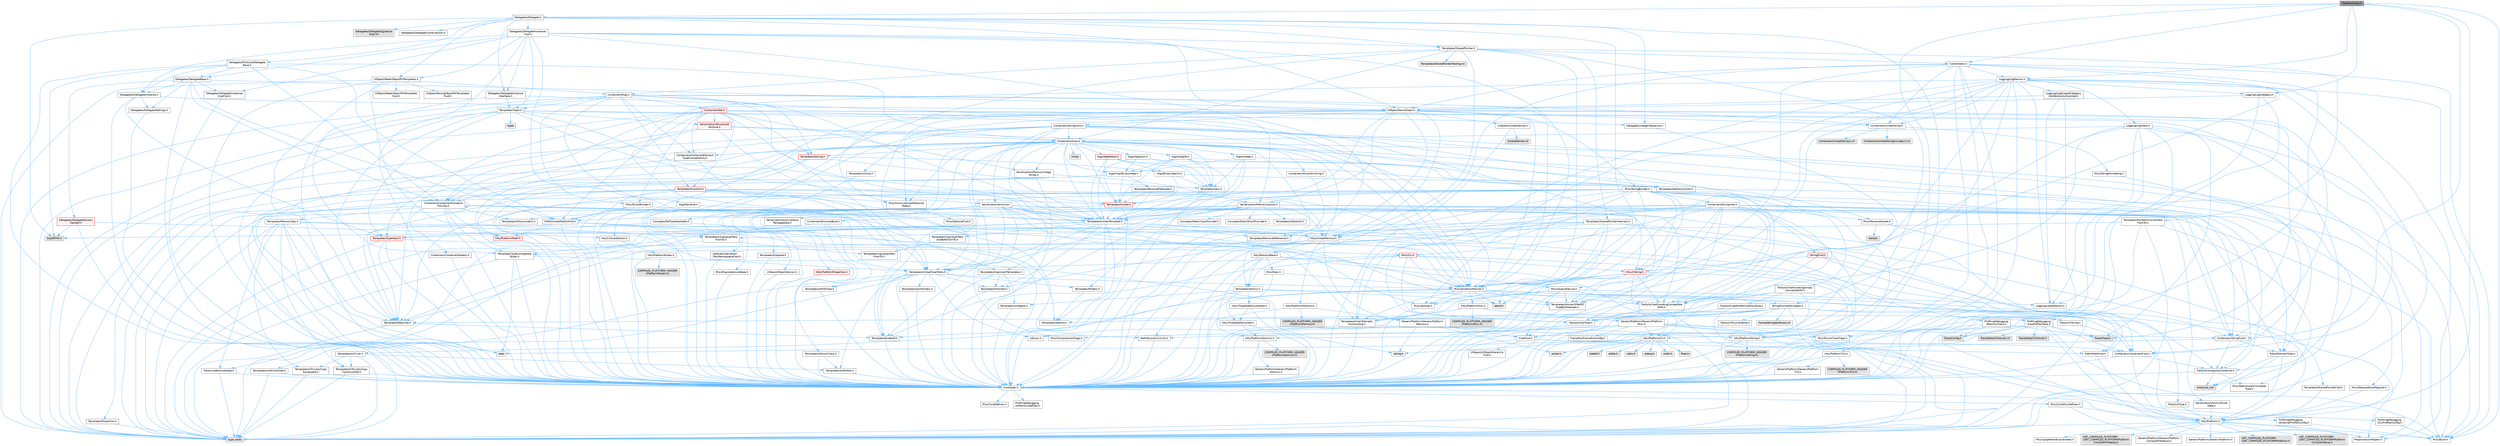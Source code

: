 digraph "TraceAuxiliary.h"
{
 // INTERACTIVE_SVG=YES
 // LATEX_PDF_SIZE
  bgcolor="transparent";
  edge [fontname=Helvetica,fontsize=10,labelfontname=Helvetica,labelfontsize=10];
  node [fontname=Helvetica,fontsize=10,shape=box,height=0.2,width=0.4];
  Node1 [id="Node000001",label="TraceAuxiliary.h",height=0.2,width=0.4,color="gray40", fillcolor="grey60", style="filled", fontcolor="black",tooltip=" "];
  Node1 -> Node2 [id="edge1_Node000001_Node000002",color="steelblue1",style="solid",tooltip=" "];
  Node2 [id="Node000002",label="Containers/StringFwd.h",height=0.2,width=0.4,color="grey40", fillcolor="white", style="filled",URL="$df/d37/StringFwd_8h.html",tooltip=" "];
  Node2 -> Node3 [id="edge2_Node000002_Node000003",color="steelblue1",style="solid",tooltip=" "];
  Node3 [id="Node000003",label="CoreTypes.h",height=0.2,width=0.4,color="grey40", fillcolor="white", style="filled",URL="$dc/dec/CoreTypes_8h.html",tooltip=" "];
  Node3 -> Node4 [id="edge3_Node000003_Node000004",color="steelblue1",style="solid",tooltip=" "];
  Node4 [id="Node000004",label="HAL/Platform.h",height=0.2,width=0.4,color="grey40", fillcolor="white", style="filled",URL="$d9/dd0/Platform_8h.html",tooltip=" "];
  Node4 -> Node5 [id="edge4_Node000004_Node000005",color="steelblue1",style="solid",tooltip=" "];
  Node5 [id="Node000005",label="Misc/Build.h",height=0.2,width=0.4,color="grey40", fillcolor="white", style="filled",URL="$d3/dbb/Build_8h.html",tooltip=" "];
  Node4 -> Node6 [id="edge5_Node000004_Node000006",color="steelblue1",style="solid",tooltip=" "];
  Node6 [id="Node000006",label="Misc/LargeWorldCoordinates.h",height=0.2,width=0.4,color="grey40", fillcolor="white", style="filled",URL="$d2/dcb/LargeWorldCoordinates_8h.html",tooltip=" "];
  Node4 -> Node7 [id="edge6_Node000004_Node000007",color="steelblue1",style="solid",tooltip=" "];
  Node7 [id="Node000007",label="type_traits",height=0.2,width=0.4,color="grey60", fillcolor="#E0E0E0", style="filled",tooltip=" "];
  Node4 -> Node8 [id="edge7_Node000004_Node000008",color="steelblue1",style="solid",tooltip=" "];
  Node8 [id="Node000008",label="PreprocessorHelpers.h",height=0.2,width=0.4,color="grey40", fillcolor="white", style="filled",URL="$db/ddb/PreprocessorHelpers_8h.html",tooltip=" "];
  Node4 -> Node9 [id="edge8_Node000004_Node000009",color="steelblue1",style="solid",tooltip=" "];
  Node9 [id="Node000009",label="UBT_COMPILED_PLATFORM\l/UBT_COMPILED_PLATFORMPlatform\lCompilerPreSetup.h",height=0.2,width=0.4,color="grey60", fillcolor="#E0E0E0", style="filled",tooltip=" "];
  Node4 -> Node10 [id="edge9_Node000004_Node000010",color="steelblue1",style="solid",tooltip=" "];
  Node10 [id="Node000010",label="GenericPlatform/GenericPlatform\lCompilerPreSetup.h",height=0.2,width=0.4,color="grey40", fillcolor="white", style="filled",URL="$d9/dc8/GenericPlatformCompilerPreSetup_8h.html",tooltip=" "];
  Node4 -> Node11 [id="edge10_Node000004_Node000011",color="steelblue1",style="solid",tooltip=" "];
  Node11 [id="Node000011",label="GenericPlatform/GenericPlatform.h",height=0.2,width=0.4,color="grey40", fillcolor="white", style="filled",URL="$d6/d84/GenericPlatform_8h.html",tooltip=" "];
  Node4 -> Node12 [id="edge11_Node000004_Node000012",color="steelblue1",style="solid",tooltip=" "];
  Node12 [id="Node000012",label="UBT_COMPILED_PLATFORM\l/UBT_COMPILED_PLATFORMPlatform.h",height=0.2,width=0.4,color="grey60", fillcolor="#E0E0E0", style="filled",tooltip=" "];
  Node4 -> Node13 [id="edge12_Node000004_Node000013",color="steelblue1",style="solid",tooltip=" "];
  Node13 [id="Node000013",label="UBT_COMPILED_PLATFORM\l/UBT_COMPILED_PLATFORMPlatform\lCompilerSetup.h",height=0.2,width=0.4,color="grey60", fillcolor="#E0E0E0", style="filled",tooltip=" "];
  Node3 -> Node14 [id="edge13_Node000003_Node000014",color="steelblue1",style="solid",tooltip=" "];
  Node14 [id="Node000014",label="ProfilingDebugging\l/UMemoryDefines.h",height=0.2,width=0.4,color="grey40", fillcolor="white", style="filled",URL="$d2/da2/UMemoryDefines_8h.html",tooltip=" "];
  Node3 -> Node15 [id="edge14_Node000003_Node000015",color="steelblue1",style="solid",tooltip=" "];
  Node15 [id="Node000015",label="Misc/CoreMiscDefines.h",height=0.2,width=0.4,color="grey40", fillcolor="white", style="filled",URL="$da/d38/CoreMiscDefines_8h.html",tooltip=" "];
  Node15 -> Node4 [id="edge15_Node000015_Node000004",color="steelblue1",style="solid",tooltip=" "];
  Node15 -> Node8 [id="edge16_Node000015_Node000008",color="steelblue1",style="solid",tooltip=" "];
  Node3 -> Node16 [id="edge17_Node000003_Node000016",color="steelblue1",style="solid",tooltip=" "];
  Node16 [id="Node000016",label="Misc/CoreDefines.h",height=0.2,width=0.4,color="grey40", fillcolor="white", style="filled",URL="$d3/dd2/CoreDefines_8h.html",tooltip=" "];
  Node2 -> Node17 [id="edge18_Node000002_Node000017",color="steelblue1",style="solid",tooltip=" "];
  Node17 [id="Node000017",label="Traits/ElementType.h",height=0.2,width=0.4,color="grey40", fillcolor="white", style="filled",URL="$d5/d4f/ElementType_8h.html",tooltip=" "];
  Node17 -> Node4 [id="edge19_Node000017_Node000004",color="steelblue1",style="solid",tooltip=" "];
  Node17 -> Node18 [id="edge20_Node000017_Node000018",color="steelblue1",style="solid",tooltip=" "];
  Node18 [id="Node000018",label="initializer_list",height=0.2,width=0.4,color="grey60", fillcolor="#E0E0E0", style="filled",tooltip=" "];
  Node17 -> Node7 [id="edge21_Node000017_Node000007",color="steelblue1",style="solid",tooltip=" "];
  Node2 -> Node19 [id="edge22_Node000002_Node000019",color="steelblue1",style="solid",tooltip=" "];
  Node19 [id="Node000019",label="Traits/IsContiguousContainer.h",height=0.2,width=0.4,color="grey40", fillcolor="white", style="filled",URL="$d5/d3c/IsContiguousContainer_8h.html",tooltip=" "];
  Node19 -> Node3 [id="edge23_Node000019_Node000003",color="steelblue1",style="solid",tooltip=" "];
  Node19 -> Node20 [id="edge24_Node000019_Node000020",color="steelblue1",style="solid",tooltip=" "];
  Node20 [id="Node000020",label="Misc/StaticAssertComplete\lType.h",height=0.2,width=0.4,color="grey40", fillcolor="white", style="filled",URL="$d5/d4e/StaticAssertCompleteType_8h.html",tooltip=" "];
  Node19 -> Node18 [id="edge25_Node000019_Node000018",color="steelblue1",style="solid",tooltip=" "];
  Node1 -> Node21 [id="edge26_Node000001_Node000021",color="steelblue1",style="solid",tooltip=" "];
  Node21 [id="Node000021",label="CoreGlobals.h",height=0.2,width=0.4,color="grey40", fillcolor="white", style="filled",URL="$d5/d8c/CoreGlobals_8h.html",tooltip=" "];
  Node21 -> Node22 [id="edge27_Node000021_Node000022",color="steelblue1",style="solid",tooltip=" "];
  Node22 [id="Node000022",label="Containers/UnrealString.h",height=0.2,width=0.4,color="grey40", fillcolor="white", style="filled",URL="$d5/dba/UnrealString_8h.html",tooltip=" "];
  Node22 -> Node23 [id="edge28_Node000022_Node000023",color="steelblue1",style="solid",tooltip=" "];
  Node23 [id="Node000023",label="Containers/UnrealStringIncludes.h.inl",height=0.2,width=0.4,color="grey60", fillcolor="#E0E0E0", style="filled",tooltip=" "];
  Node22 -> Node24 [id="edge29_Node000022_Node000024",color="steelblue1",style="solid",tooltip=" "];
  Node24 [id="Node000024",label="Containers/UnrealString.h.inl",height=0.2,width=0.4,color="grey60", fillcolor="#E0E0E0", style="filled",tooltip=" "];
  Node22 -> Node25 [id="edge30_Node000022_Node000025",color="steelblue1",style="solid",tooltip=" "];
  Node25 [id="Node000025",label="Misc/StringFormatArg.h",height=0.2,width=0.4,color="grey40", fillcolor="white", style="filled",URL="$d2/d16/StringFormatArg_8h.html",tooltip=" "];
  Node25 -> Node26 [id="edge31_Node000025_Node000026",color="steelblue1",style="solid",tooltip=" "];
  Node26 [id="Node000026",label="Containers/ContainersFwd.h",height=0.2,width=0.4,color="grey40", fillcolor="white", style="filled",URL="$d4/d0a/ContainersFwd_8h.html",tooltip=" "];
  Node26 -> Node4 [id="edge32_Node000026_Node000004",color="steelblue1",style="solid",tooltip=" "];
  Node26 -> Node3 [id="edge33_Node000026_Node000003",color="steelblue1",style="solid",tooltip=" "];
  Node26 -> Node19 [id="edge34_Node000026_Node000019",color="steelblue1",style="solid",tooltip=" "];
  Node21 -> Node3 [id="edge35_Node000021_Node000003",color="steelblue1",style="solid",tooltip=" "];
  Node21 -> Node27 [id="edge36_Node000021_Node000027",color="steelblue1",style="solid",tooltip=" "];
  Node27 [id="Node000027",label="HAL/PlatformTLS.h",height=0.2,width=0.4,color="grey40", fillcolor="white", style="filled",URL="$d0/def/PlatformTLS_8h.html",tooltip=" "];
  Node27 -> Node3 [id="edge37_Node000027_Node000003",color="steelblue1",style="solid",tooltip=" "];
  Node27 -> Node28 [id="edge38_Node000027_Node000028",color="steelblue1",style="solid",tooltip=" "];
  Node28 [id="Node000028",label="GenericPlatform/GenericPlatform\lTLS.h",height=0.2,width=0.4,color="grey40", fillcolor="white", style="filled",URL="$d3/d3c/GenericPlatformTLS_8h.html",tooltip=" "];
  Node28 -> Node3 [id="edge39_Node000028_Node000003",color="steelblue1",style="solid",tooltip=" "];
  Node27 -> Node29 [id="edge40_Node000027_Node000029",color="steelblue1",style="solid",tooltip=" "];
  Node29 [id="Node000029",label="COMPILED_PLATFORM_HEADER\l(PlatformTLS.h)",height=0.2,width=0.4,color="grey60", fillcolor="#E0E0E0", style="filled",tooltip=" "];
  Node21 -> Node30 [id="edge41_Node000021_Node000030",color="steelblue1",style="solid",tooltip=" "];
  Node30 [id="Node000030",label="Logging/LogMacros.h",height=0.2,width=0.4,color="grey40", fillcolor="white", style="filled",URL="$d0/d16/LogMacros_8h.html",tooltip=" "];
  Node30 -> Node22 [id="edge42_Node000030_Node000022",color="steelblue1",style="solid",tooltip=" "];
  Node30 -> Node3 [id="edge43_Node000030_Node000003",color="steelblue1",style="solid",tooltip=" "];
  Node30 -> Node8 [id="edge44_Node000030_Node000008",color="steelblue1",style="solid",tooltip=" "];
  Node30 -> Node31 [id="edge45_Node000030_Node000031",color="steelblue1",style="solid",tooltip=" "];
  Node31 [id="Node000031",label="Logging/LogCategory.h",height=0.2,width=0.4,color="grey40", fillcolor="white", style="filled",URL="$d9/d36/LogCategory_8h.html",tooltip=" "];
  Node31 -> Node3 [id="edge46_Node000031_Node000003",color="steelblue1",style="solid",tooltip=" "];
  Node31 -> Node32 [id="edge47_Node000031_Node000032",color="steelblue1",style="solid",tooltip=" "];
  Node32 [id="Node000032",label="Logging/LogVerbosity.h",height=0.2,width=0.4,color="grey40", fillcolor="white", style="filled",URL="$d2/d8f/LogVerbosity_8h.html",tooltip=" "];
  Node32 -> Node3 [id="edge48_Node000032_Node000003",color="steelblue1",style="solid",tooltip=" "];
  Node31 -> Node33 [id="edge49_Node000031_Node000033",color="steelblue1",style="solid",tooltip=" "];
  Node33 [id="Node000033",label="UObject/NameTypes.h",height=0.2,width=0.4,color="grey40", fillcolor="white", style="filled",URL="$d6/d35/NameTypes_8h.html",tooltip=" "];
  Node33 -> Node3 [id="edge50_Node000033_Node000003",color="steelblue1",style="solid",tooltip=" "];
  Node33 -> Node34 [id="edge51_Node000033_Node000034",color="steelblue1",style="solid",tooltip=" "];
  Node34 [id="Node000034",label="Misc/AssertionMacros.h",height=0.2,width=0.4,color="grey40", fillcolor="white", style="filled",URL="$d0/dfa/AssertionMacros_8h.html",tooltip=" "];
  Node34 -> Node3 [id="edge52_Node000034_Node000003",color="steelblue1",style="solid",tooltip=" "];
  Node34 -> Node4 [id="edge53_Node000034_Node000004",color="steelblue1",style="solid",tooltip=" "];
  Node34 -> Node35 [id="edge54_Node000034_Node000035",color="steelblue1",style="solid",tooltip=" "];
  Node35 [id="Node000035",label="HAL/PlatformMisc.h",height=0.2,width=0.4,color="grey40", fillcolor="white", style="filled",URL="$d0/df5/PlatformMisc_8h.html",tooltip=" "];
  Node35 -> Node3 [id="edge55_Node000035_Node000003",color="steelblue1",style="solid",tooltip=" "];
  Node35 -> Node36 [id="edge56_Node000035_Node000036",color="steelblue1",style="solid",tooltip=" "];
  Node36 [id="Node000036",label="GenericPlatform/GenericPlatform\lMisc.h",height=0.2,width=0.4,color="grey40", fillcolor="white", style="filled",URL="$db/d9a/GenericPlatformMisc_8h.html",tooltip=" "];
  Node36 -> Node2 [id="edge57_Node000036_Node000002",color="steelblue1",style="solid",tooltip=" "];
  Node36 -> Node37 [id="edge58_Node000036_Node000037",color="steelblue1",style="solid",tooltip=" "];
  Node37 [id="Node000037",label="CoreFwd.h",height=0.2,width=0.4,color="grey40", fillcolor="white", style="filled",URL="$d1/d1e/CoreFwd_8h.html",tooltip=" "];
  Node37 -> Node3 [id="edge59_Node000037_Node000003",color="steelblue1",style="solid",tooltip=" "];
  Node37 -> Node26 [id="edge60_Node000037_Node000026",color="steelblue1",style="solid",tooltip=" "];
  Node37 -> Node38 [id="edge61_Node000037_Node000038",color="steelblue1",style="solid",tooltip=" "];
  Node38 [id="Node000038",label="Math/MathFwd.h",height=0.2,width=0.4,color="grey40", fillcolor="white", style="filled",URL="$d2/d10/MathFwd_8h.html",tooltip=" "];
  Node38 -> Node4 [id="edge62_Node000038_Node000004",color="steelblue1",style="solid",tooltip=" "];
  Node37 -> Node39 [id="edge63_Node000037_Node000039",color="steelblue1",style="solid",tooltip=" "];
  Node39 [id="Node000039",label="UObject/UObjectHierarchy\lFwd.h",height=0.2,width=0.4,color="grey40", fillcolor="white", style="filled",URL="$d3/d13/UObjectHierarchyFwd_8h.html",tooltip=" "];
  Node36 -> Node3 [id="edge64_Node000036_Node000003",color="steelblue1",style="solid",tooltip=" "];
  Node36 -> Node40 [id="edge65_Node000036_Node000040",color="steelblue1",style="solid",tooltip=" "];
  Node40 [id="Node000040",label="FramePro/FrameProConfig.h",height=0.2,width=0.4,color="grey40", fillcolor="white", style="filled",URL="$d7/d90/FrameProConfig_8h.html",tooltip=" "];
  Node36 -> Node41 [id="edge66_Node000036_Node000041",color="steelblue1",style="solid",tooltip=" "];
  Node41 [id="Node000041",label="HAL/PlatformCrt.h",height=0.2,width=0.4,color="grey40", fillcolor="white", style="filled",URL="$d8/d75/PlatformCrt_8h.html",tooltip=" "];
  Node41 -> Node42 [id="edge67_Node000041_Node000042",color="steelblue1",style="solid",tooltip=" "];
  Node42 [id="Node000042",label="new",height=0.2,width=0.4,color="grey60", fillcolor="#E0E0E0", style="filled",tooltip=" "];
  Node41 -> Node43 [id="edge68_Node000041_Node000043",color="steelblue1",style="solid",tooltip=" "];
  Node43 [id="Node000043",label="wchar.h",height=0.2,width=0.4,color="grey60", fillcolor="#E0E0E0", style="filled",tooltip=" "];
  Node41 -> Node44 [id="edge69_Node000041_Node000044",color="steelblue1",style="solid",tooltip=" "];
  Node44 [id="Node000044",label="stddef.h",height=0.2,width=0.4,color="grey60", fillcolor="#E0E0E0", style="filled",tooltip=" "];
  Node41 -> Node45 [id="edge70_Node000041_Node000045",color="steelblue1",style="solid",tooltip=" "];
  Node45 [id="Node000045",label="stdlib.h",height=0.2,width=0.4,color="grey60", fillcolor="#E0E0E0", style="filled",tooltip=" "];
  Node41 -> Node46 [id="edge71_Node000041_Node000046",color="steelblue1",style="solid",tooltip=" "];
  Node46 [id="Node000046",label="stdio.h",height=0.2,width=0.4,color="grey60", fillcolor="#E0E0E0", style="filled",tooltip=" "];
  Node41 -> Node47 [id="edge72_Node000041_Node000047",color="steelblue1",style="solid",tooltip=" "];
  Node47 [id="Node000047",label="stdarg.h",height=0.2,width=0.4,color="grey60", fillcolor="#E0E0E0", style="filled",tooltip=" "];
  Node41 -> Node48 [id="edge73_Node000041_Node000048",color="steelblue1",style="solid",tooltip=" "];
  Node48 [id="Node000048",label="math.h",height=0.2,width=0.4,color="grey60", fillcolor="#E0E0E0", style="filled",tooltip=" "];
  Node41 -> Node49 [id="edge74_Node000041_Node000049",color="steelblue1",style="solid",tooltip=" "];
  Node49 [id="Node000049",label="float.h",height=0.2,width=0.4,color="grey60", fillcolor="#E0E0E0", style="filled",tooltip=" "];
  Node41 -> Node50 [id="edge75_Node000041_Node000050",color="steelblue1",style="solid",tooltip=" "];
  Node50 [id="Node000050",label="string.h",height=0.2,width=0.4,color="grey60", fillcolor="#E0E0E0", style="filled",tooltip=" "];
  Node36 -> Node51 [id="edge76_Node000036_Node000051",color="steelblue1",style="solid",tooltip=" "];
  Node51 [id="Node000051",label="Math/NumericLimits.h",height=0.2,width=0.4,color="grey40", fillcolor="white", style="filled",URL="$df/d1b/NumericLimits_8h.html",tooltip=" "];
  Node51 -> Node3 [id="edge77_Node000051_Node000003",color="steelblue1",style="solid",tooltip=" "];
  Node36 -> Node52 [id="edge78_Node000036_Node000052",color="steelblue1",style="solid",tooltip=" "];
  Node52 [id="Node000052",label="Misc/CompressionFlags.h",height=0.2,width=0.4,color="grey40", fillcolor="white", style="filled",URL="$d9/d76/CompressionFlags_8h.html",tooltip=" "];
  Node36 -> Node53 [id="edge79_Node000036_Node000053",color="steelblue1",style="solid",tooltip=" "];
  Node53 [id="Node000053",label="Misc/EnumClassFlags.h",height=0.2,width=0.4,color="grey40", fillcolor="white", style="filled",URL="$d8/de7/EnumClassFlags_8h.html",tooltip=" "];
  Node36 -> Node54 [id="edge80_Node000036_Node000054",color="steelblue1",style="solid",tooltip=" "];
  Node54 [id="Node000054",label="ProfilingDebugging\l/CsvProfilerConfig.h",height=0.2,width=0.4,color="grey40", fillcolor="white", style="filled",URL="$d3/d88/CsvProfilerConfig_8h.html",tooltip=" "];
  Node54 -> Node5 [id="edge81_Node000054_Node000005",color="steelblue1",style="solid",tooltip=" "];
  Node36 -> Node55 [id="edge82_Node000036_Node000055",color="steelblue1",style="solid",tooltip=" "];
  Node55 [id="Node000055",label="ProfilingDebugging\l/ExternalProfilerConfig.h",height=0.2,width=0.4,color="grey40", fillcolor="white", style="filled",URL="$d3/dbb/ExternalProfilerConfig_8h.html",tooltip=" "];
  Node55 -> Node5 [id="edge83_Node000055_Node000005",color="steelblue1",style="solid",tooltip=" "];
  Node35 -> Node56 [id="edge84_Node000035_Node000056",color="steelblue1",style="solid",tooltip=" "];
  Node56 [id="Node000056",label="COMPILED_PLATFORM_HEADER\l(PlatformMisc.h)",height=0.2,width=0.4,color="grey60", fillcolor="#E0E0E0", style="filled",tooltip=" "];
  Node35 -> Node57 [id="edge85_Node000035_Node000057",color="steelblue1",style="solid",tooltip=" "];
  Node57 [id="Node000057",label="ProfilingDebugging\l/CpuProfilerTrace.h",height=0.2,width=0.4,color="grey40", fillcolor="white", style="filled",URL="$da/dcb/CpuProfilerTrace_8h.html",tooltip=" "];
  Node57 -> Node3 [id="edge86_Node000057_Node000003",color="steelblue1",style="solid",tooltip=" "];
  Node57 -> Node26 [id="edge87_Node000057_Node000026",color="steelblue1",style="solid",tooltip=" "];
  Node57 -> Node58 [id="edge88_Node000057_Node000058",color="steelblue1",style="solid",tooltip=" "];
  Node58 [id="Node000058",label="HAL/PlatformAtomics.h",height=0.2,width=0.4,color="grey40", fillcolor="white", style="filled",URL="$d3/d36/PlatformAtomics_8h.html",tooltip=" "];
  Node58 -> Node3 [id="edge89_Node000058_Node000003",color="steelblue1",style="solid",tooltip=" "];
  Node58 -> Node59 [id="edge90_Node000058_Node000059",color="steelblue1",style="solid",tooltip=" "];
  Node59 [id="Node000059",label="GenericPlatform/GenericPlatform\lAtomics.h",height=0.2,width=0.4,color="grey40", fillcolor="white", style="filled",URL="$da/d72/GenericPlatformAtomics_8h.html",tooltip=" "];
  Node59 -> Node3 [id="edge91_Node000059_Node000003",color="steelblue1",style="solid",tooltip=" "];
  Node58 -> Node60 [id="edge92_Node000058_Node000060",color="steelblue1",style="solid",tooltip=" "];
  Node60 [id="Node000060",label="COMPILED_PLATFORM_HEADER\l(PlatformAtomics.h)",height=0.2,width=0.4,color="grey60", fillcolor="#E0E0E0", style="filled",tooltip=" "];
  Node57 -> Node8 [id="edge93_Node000057_Node000008",color="steelblue1",style="solid",tooltip=" "];
  Node57 -> Node5 [id="edge94_Node000057_Node000005",color="steelblue1",style="solid",tooltip=" "];
  Node57 -> Node61 [id="edge95_Node000057_Node000061",color="steelblue1",style="solid",tooltip=" "];
  Node61 [id="Node000061",label="Trace/Config.h",height=0.2,width=0.4,color="grey60", fillcolor="#E0E0E0", style="filled",tooltip=" "];
  Node57 -> Node62 [id="edge96_Node000057_Node000062",color="steelblue1",style="solid",tooltip=" "];
  Node62 [id="Node000062",label="Trace/Detail/Channel.h",height=0.2,width=0.4,color="grey60", fillcolor="#E0E0E0", style="filled",tooltip=" "];
  Node57 -> Node63 [id="edge97_Node000057_Node000063",color="steelblue1",style="solid",tooltip=" "];
  Node63 [id="Node000063",label="Trace/Detail/Channel.inl",height=0.2,width=0.4,color="grey60", fillcolor="#E0E0E0", style="filled",tooltip=" "];
  Node57 -> Node64 [id="edge98_Node000057_Node000064",color="steelblue1",style="solid",tooltip=" "];
  Node64 [id="Node000064",label="Trace/Trace.h",height=0.2,width=0.4,color="grey60", fillcolor="#E0E0E0", style="filled",tooltip=" "];
  Node34 -> Node8 [id="edge99_Node000034_Node000008",color="steelblue1",style="solid",tooltip=" "];
  Node34 -> Node65 [id="edge100_Node000034_Node000065",color="steelblue1",style="solid",tooltip=" "];
  Node65 [id="Node000065",label="Templates/EnableIf.h",height=0.2,width=0.4,color="grey40", fillcolor="white", style="filled",URL="$d7/d60/EnableIf_8h.html",tooltip=" "];
  Node65 -> Node3 [id="edge101_Node000065_Node000003",color="steelblue1",style="solid",tooltip=" "];
  Node34 -> Node66 [id="edge102_Node000034_Node000066",color="steelblue1",style="solid",tooltip=" "];
  Node66 [id="Node000066",label="Templates/IsArrayOrRefOf\lTypeByPredicate.h",height=0.2,width=0.4,color="grey40", fillcolor="white", style="filled",URL="$d6/da1/IsArrayOrRefOfTypeByPredicate_8h.html",tooltip=" "];
  Node66 -> Node3 [id="edge103_Node000066_Node000003",color="steelblue1",style="solid",tooltip=" "];
  Node34 -> Node67 [id="edge104_Node000034_Node000067",color="steelblue1",style="solid",tooltip=" "];
  Node67 [id="Node000067",label="Templates/IsValidVariadic\lFunctionArg.h",height=0.2,width=0.4,color="grey40", fillcolor="white", style="filled",URL="$d0/dc8/IsValidVariadicFunctionArg_8h.html",tooltip=" "];
  Node67 -> Node3 [id="edge105_Node000067_Node000003",color="steelblue1",style="solid",tooltip=" "];
  Node67 -> Node68 [id="edge106_Node000067_Node000068",color="steelblue1",style="solid",tooltip=" "];
  Node68 [id="Node000068",label="IsEnum.h",height=0.2,width=0.4,color="grey40", fillcolor="white", style="filled",URL="$d4/de5/IsEnum_8h.html",tooltip=" "];
  Node67 -> Node7 [id="edge107_Node000067_Node000007",color="steelblue1",style="solid",tooltip=" "];
  Node34 -> Node69 [id="edge108_Node000034_Node000069",color="steelblue1",style="solid",tooltip=" "];
  Node69 [id="Node000069",label="Traits/IsCharEncodingCompatible\lWith.h",height=0.2,width=0.4,color="grey40", fillcolor="white", style="filled",URL="$df/dd1/IsCharEncodingCompatibleWith_8h.html",tooltip=" "];
  Node69 -> Node7 [id="edge109_Node000069_Node000007",color="steelblue1",style="solid",tooltip=" "];
  Node69 -> Node70 [id="edge110_Node000069_Node000070",color="steelblue1",style="solid",tooltip=" "];
  Node70 [id="Node000070",label="Traits/IsCharType.h",height=0.2,width=0.4,color="grey40", fillcolor="white", style="filled",URL="$db/d51/IsCharType_8h.html",tooltip=" "];
  Node70 -> Node3 [id="edge111_Node000070_Node000003",color="steelblue1",style="solid",tooltip=" "];
  Node34 -> Node71 [id="edge112_Node000034_Node000071",color="steelblue1",style="solid",tooltip=" "];
  Node71 [id="Node000071",label="Misc/VarArgs.h",height=0.2,width=0.4,color="grey40", fillcolor="white", style="filled",URL="$d5/d6f/VarArgs_8h.html",tooltip=" "];
  Node71 -> Node3 [id="edge113_Node000071_Node000003",color="steelblue1",style="solid",tooltip=" "];
  Node34 -> Node72 [id="edge114_Node000034_Node000072",color="steelblue1",style="solid",tooltip=" "];
  Node72 [id="Node000072",label="String/FormatStringSan.h",height=0.2,width=0.4,color="grey40", fillcolor="white", style="filled",URL="$d3/d8b/FormatStringSan_8h.html",tooltip=" "];
  Node72 -> Node7 [id="edge115_Node000072_Node000007",color="steelblue1",style="solid",tooltip=" "];
  Node72 -> Node3 [id="edge116_Node000072_Node000003",color="steelblue1",style="solid",tooltip=" "];
  Node72 -> Node73 [id="edge117_Node000072_Node000073",color="steelblue1",style="solid",tooltip=" "];
  Node73 [id="Node000073",label="Templates/Requires.h",height=0.2,width=0.4,color="grey40", fillcolor="white", style="filled",URL="$dc/d96/Requires_8h.html",tooltip=" "];
  Node73 -> Node65 [id="edge118_Node000073_Node000065",color="steelblue1",style="solid",tooltip=" "];
  Node73 -> Node7 [id="edge119_Node000073_Node000007",color="steelblue1",style="solid",tooltip=" "];
  Node72 -> Node74 [id="edge120_Node000072_Node000074",color="steelblue1",style="solid",tooltip=" "];
  Node74 [id="Node000074",label="Templates/Identity.h",height=0.2,width=0.4,color="grey40", fillcolor="white", style="filled",URL="$d0/dd5/Identity_8h.html",tooltip=" "];
  Node72 -> Node67 [id="edge121_Node000072_Node000067",color="steelblue1",style="solid",tooltip=" "];
  Node72 -> Node70 [id="edge122_Node000072_Node000070",color="steelblue1",style="solid",tooltip=" "];
  Node72 -> Node75 [id="edge123_Node000072_Node000075",color="steelblue1",style="solid",tooltip=" "];
  Node75 [id="Node000075",label="Traits/IsTEnumAsByte.h",height=0.2,width=0.4,color="grey40", fillcolor="white", style="filled",URL="$d1/de6/IsTEnumAsByte_8h.html",tooltip=" "];
  Node72 -> Node76 [id="edge124_Node000072_Node000076",color="steelblue1",style="solid",tooltip=" "];
  Node76 [id="Node000076",label="Traits/IsTString.h",height=0.2,width=0.4,color="grey40", fillcolor="white", style="filled",URL="$d0/df8/IsTString_8h.html",tooltip=" "];
  Node76 -> Node26 [id="edge125_Node000076_Node000026",color="steelblue1",style="solid",tooltip=" "];
  Node72 -> Node26 [id="edge126_Node000072_Node000026",color="steelblue1",style="solid",tooltip=" "];
  Node72 -> Node77 [id="edge127_Node000072_Node000077",color="steelblue1",style="solid",tooltip=" "];
  Node77 [id="Node000077",label="FormatStringSanErrors.inl",height=0.2,width=0.4,color="grey60", fillcolor="#E0E0E0", style="filled",tooltip=" "];
  Node34 -> Node78 [id="edge128_Node000034_Node000078",color="steelblue1",style="solid",tooltip=" "];
  Node78 [id="Node000078",label="atomic",height=0.2,width=0.4,color="grey60", fillcolor="#E0E0E0", style="filled",tooltip=" "];
  Node33 -> Node79 [id="edge129_Node000033_Node000079",color="steelblue1",style="solid",tooltip=" "];
  Node79 [id="Node000079",label="HAL/UnrealMemory.h",height=0.2,width=0.4,color="grey40", fillcolor="white", style="filled",URL="$d9/d96/UnrealMemory_8h.html",tooltip=" "];
  Node79 -> Node3 [id="edge130_Node000079_Node000003",color="steelblue1",style="solid",tooltip=" "];
  Node79 -> Node80 [id="edge131_Node000079_Node000080",color="steelblue1",style="solid",tooltip=" "];
  Node80 [id="Node000080",label="GenericPlatform/GenericPlatform\lMemory.h",height=0.2,width=0.4,color="grey40", fillcolor="white", style="filled",URL="$dd/d22/GenericPlatformMemory_8h.html",tooltip=" "];
  Node80 -> Node37 [id="edge132_Node000080_Node000037",color="steelblue1",style="solid",tooltip=" "];
  Node80 -> Node3 [id="edge133_Node000080_Node000003",color="steelblue1",style="solid",tooltip=" "];
  Node80 -> Node81 [id="edge134_Node000080_Node000081",color="steelblue1",style="solid",tooltip=" "];
  Node81 [id="Node000081",label="HAL/PlatformString.h",height=0.2,width=0.4,color="grey40", fillcolor="white", style="filled",URL="$db/db5/PlatformString_8h.html",tooltip=" "];
  Node81 -> Node3 [id="edge135_Node000081_Node000003",color="steelblue1",style="solid",tooltip=" "];
  Node81 -> Node82 [id="edge136_Node000081_Node000082",color="steelblue1",style="solid",tooltip=" "];
  Node82 [id="Node000082",label="COMPILED_PLATFORM_HEADER\l(PlatformString.h)",height=0.2,width=0.4,color="grey60", fillcolor="#E0E0E0", style="filled",tooltip=" "];
  Node80 -> Node50 [id="edge137_Node000080_Node000050",color="steelblue1",style="solid",tooltip=" "];
  Node80 -> Node43 [id="edge138_Node000080_Node000043",color="steelblue1",style="solid",tooltip=" "];
  Node79 -> Node83 [id="edge139_Node000079_Node000083",color="steelblue1",style="solid",tooltip=" "];
  Node83 [id="Node000083",label="HAL/MemoryBase.h",height=0.2,width=0.4,color="grey40", fillcolor="white", style="filled",URL="$d6/d9f/MemoryBase_8h.html",tooltip=" "];
  Node83 -> Node3 [id="edge140_Node000083_Node000003",color="steelblue1",style="solid",tooltip=" "];
  Node83 -> Node58 [id="edge141_Node000083_Node000058",color="steelblue1",style="solid",tooltip=" "];
  Node83 -> Node41 [id="edge142_Node000083_Node000041",color="steelblue1",style="solid",tooltip=" "];
  Node83 -> Node84 [id="edge143_Node000083_Node000084",color="steelblue1",style="solid",tooltip=" "];
  Node84 [id="Node000084",label="Misc/Exec.h",height=0.2,width=0.4,color="grey40", fillcolor="white", style="filled",URL="$de/ddb/Exec_8h.html",tooltip=" "];
  Node84 -> Node3 [id="edge144_Node000084_Node000003",color="steelblue1",style="solid",tooltip=" "];
  Node84 -> Node34 [id="edge145_Node000084_Node000034",color="steelblue1",style="solid",tooltip=" "];
  Node83 -> Node85 [id="edge146_Node000083_Node000085",color="steelblue1",style="solid",tooltip=" "];
  Node85 [id="Node000085",label="Misc/OutputDevice.h",height=0.2,width=0.4,color="grey40", fillcolor="white", style="filled",URL="$d7/d32/OutputDevice_8h.html",tooltip=" "];
  Node85 -> Node37 [id="edge147_Node000085_Node000037",color="steelblue1",style="solid",tooltip=" "];
  Node85 -> Node3 [id="edge148_Node000085_Node000003",color="steelblue1",style="solid",tooltip=" "];
  Node85 -> Node32 [id="edge149_Node000085_Node000032",color="steelblue1",style="solid",tooltip=" "];
  Node85 -> Node71 [id="edge150_Node000085_Node000071",color="steelblue1",style="solid",tooltip=" "];
  Node85 -> Node66 [id="edge151_Node000085_Node000066",color="steelblue1",style="solid",tooltip=" "];
  Node85 -> Node67 [id="edge152_Node000085_Node000067",color="steelblue1",style="solid",tooltip=" "];
  Node85 -> Node69 [id="edge153_Node000085_Node000069",color="steelblue1",style="solid",tooltip=" "];
  Node83 -> Node86 [id="edge154_Node000083_Node000086",color="steelblue1",style="solid",tooltip=" "];
  Node86 [id="Node000086",label="Templates/Atomic.h",height=0.2,width=0.4,color="grey40", fillcolor="white", style="filled",URL="$d3/d91/Atomic_8h.html",tooltip=" "];
  Node86 -> Node87 [id="edge155_Node000086_Node000087",color="steelblue1",style="solid",tooltip=" "];
  Node87 [id="Node000087",label="HAL/ThreadSafeCounter.h",height=0.2,width=0.4,color="grey40", fillcolor="white", style="filled",URL="$dc/dc9/ThreadSafeCounter_8h.html",tooltip=" "];
  Node87 -> Node3 [id="edge156_Node000087_Node000003",color="steelblue1",style="solid",tooltip=" "];
  Node87 -> Node58 [id="edge157_Node000087_Node000058",color="steelblue1",style="solid",tooltip=" "];
  Node86 -> Node88 [id="edge158_Node000086_Node000088",color="steelblue1",style="solid",tooltip=" "];
  Node88 [id="Node000088",label="HAL/ThreadSafeCounter64.h",height=0.2,width=0.4,color="grey40", fillcolor="white", style="filled",URL="$d0/d12/ThreadSafeCounter64_8h.html",tooltip=" "];
  Node88 -> Node3 [id="edge159_Node000088_Node000003",color="steelblue1",style="solid",tooltip=" "];
  Node88 -> Node87 [id="edge160_Node000088_Node000087",color="steelblue1",style="solid",tooltip=" "];
  Node86 -> Node89 [id="edge161_Node000086_Node000089",color="steelblue1",style="solid",tooltip=" "];
  Node89 [id="Node000089",label="Templates/IsIntegral.h",height=0.2,width=0.4,color="grey40", fillcolor="white", style="filled",URL="$da/d64/IsIntegral_8h.html",tooltip=" "];
  Node89 -> Node3 [id="edge162_Node000089_Node000003",color="steelblue1",style="solid",tooltip=" "];
  Node86 -> Node90 [id="edge163_Node000086_Node000090",color="steelblue1",style="solid",tooltip=" "];
  Node90 [id="Node000090",label="Templates/IsTrivial.h",height=0.2,width=0.4,color="grey40", fillcolor="white", style="filled",URL="$da/d4c/IsTrivial_8h.html",tooltip=" "];
  Node90 -> Node91 [id="edge164_Node000090_Node000091",color="steelblue1",style="solid",tooltip=" "];
  Node91 [id="Node000091",label="Templates/AndOrNot.h",height=0.2,width=0.4,color="grey40", fillcolor="white", style="filled",URL="$db/d0a/AndOrNot_8h.html",tooltip=" "];
  Node91 -> Node3 [id="edge165_Node000091_Node000003",color="steelblue1",style="solid",tooltip=" "];
  Node90 -> Node92 [id="edge166_Node000090_Node000092",color="steelblue1",style="solid",tooltip=" "];
  Node92 [id="Node000092",label="Templates/IsTriviallyCopy\lConstructible.h",height=0.2,width=0.4,color="grey40", fillcolor="white", style="filled",URL="$d3/d78/IsTriviallyCopyConstructible_8h.html",tooltip=" "];
  Node92 -> Node3 [id="edge167_Node000092_Node000003",color="steelblue1",style="solid",tooltip=" "];
  Node92 -> Node7 [id="edge168_Node000092_Node000007",color="steelblue1",style="solid",tooltip=" "];
  Node90 -> Node93 [id="edge169_Node000090_Node000093",color="steelblue1",style="solid",tooltip=" "];
  Node93 [id="Node000093",label="Templates/IsTriviallyCopy\lAssignable.h",height=0.2,width=0.4,color="grey40", fillcolor="white", style="filled",URL="$d2/df2/IsTriviallyCopyAssignable_8h.html",tooltip=" "];
  Node93 -> Node3 [id="edge170_Node000093_Node000003",color="steelblue1",style="solid",tooltip=" "];
  Node93 -> Node7 [id="edge171_Node000093_Node000007",color="steelblue1",style="solid",tooltip=" "];
  Node90 -> Node7 [id="edge172_Node000090_Node000007",color="steelblue1",style="solid",tooltip=" "];
  Node86 -> Node94 [id="edge173_Node000086_Node000094",color="steelblue1",style="solid",tooltip=" "];
  Node94 [id="Node000094",label="Traits/IntType.h",height=0.2,width=0.4,color="grey40", fillcolor="white", style="filled",URL="$d7/deb/IntType_8h.html",tooltip=" "];
  Node94 -> Node4 [id="edge174_Node000094_Node000004",color="steelblue1",style="solid",tooltip=" "];
  Node86 -> Node78 [id="edge175_Node000086_Node000078",color="steelblue1",style="solid",tooltip=" "];
  Node79 -> Node95 [id="edge176_Node000079_Node000095",color="steelblue1",style="solid",tooltip=" "];
  Node95 [id="Node000095",label="HAL/PlatformMemory.h",height=0.2,width=0.4,color="grey40", fillcolor="white", style="filled",URL="$de/d68/PlatformMemory_8h.html",tooltip=" "];
  Node95 -> Node3 [id="edge177_Node000095_Node000003",color="steelblue1",style="solid",tooltip=" "];
  Node95 -> Node80 [id="edge178_Node000095_Node000080",color="steelblue1",style="solid",tooltip=" "];
  Node95 -> Node96 [id="edge179_Node000095_Node000096",color="steelblue1",style="solid",tooltip=" "];
  Node96 [id="Node000096",label="COMPILED_PLATFORM_HEADER\l(PlatformMemory.h)",height=0.2,width=0.4,color="grey60", fillcolor="#E0E0E0", style="filled",tooltip=" "];
  Node79 -> Node97 [id="edge180_Node000079_Node000097",color="steelblue1",style="solid",tooltip=" "];
  Node97 [id="Node000097",label="ProfilingDebugging\l/MemoryTrace.h",height=0.2,width=0.4,color="grey40", fillcolor="white", style="filled",URL="$da/dd7/MemoryTrace_8h.html",tooltip=" "];
  Node97 -> Node4 [id="edge181_Node000097_Node000004",color="steelblue1",style="solid",tooltip=" "];
  Node97 -> Node53 [id="edge182_Node000097_Node000053",color="steelblue1",style="solid",tooltip=" "];
  Node97 -> Node61 [id="edge183_Node000097_Node000061",color="steelblue1",style="solid",tooltip=" "];
  Node97 -> Node64 [id="edge184_Node000097_Node000064",color="steelblue1",style="solid",tooltip=" "];
  Node79 -> Node98 [id="edge185_Node000079_Node000098",color="steelblue1",style="solid",tooltip=" "];
  Node98 [id="Node000098",label="Templates/IsPointer.h",height=0.2,width=0.4,color="grey40", fillcolor="white", style="filled",URL="$d7/d05/IsPointer_8h.html",tooltip=" "];
  Node98 -> Node3 [id="edge186_Node000098_Node000003",color="steelblue1",style="solid",tooltip=" "];
  Node33 -> Node99 [id="edge187_Node000033_Node000099",color="steelblue1",style="solid",tooltip=" "];
  Node99 [id="Node000099",label="Templates/UnrealTypeTraits.h",height=0.2,width=0.4,color="grey40", fillcolor="white", style="filled",URL="$d2/d2d/UnrealTypeTraits_8h.html",tooltip=" "];
  Node99 -> Node3 [id="edge188_Node000099_Node000003",color="steelblue1",style="solid",tooltip=" "];
  Node99 -> Node98 [id="edge189_Node000099_Node000098",color="steelblue1",style="solid",tooltip=" "];
  Node99 -> Node34 [id="edge190_Node000099_Node000034",color="steelblue1",style="solid",tooltip=" "];
  Node99 -> Node91 [id="edge191_Node000099_Node000091",color="steelblue1",style="solid",tooltip=" "];
  Node99 -> Node65 [id="edge192_Node000099_Node000065",color="steelblue1",style="solid",tooltip=" "];
  Node99 -> Node100 [id="edge193_Node000099_Node000100",color="steelblue1",style="solid",tooltip=" "];
  Node100 [id="Node000100",label="Templates/IsArithmetic.h",height=0.2,width=0.4,color="grey40", fillcolor="white", style="filled",URL="$d2/d5d/IsArithmetic_8h.html",tooltip=" "];
  Node100 -> Node3 [id="edge194_Node000100_Node000003",color="steelblue1",style="solid",tooltip=" "];
  Node99 -> Node68 [id="edge195_Node000099_Node000068",color="steelblue1",style="solid",tooltip=" "];
  Node99 -> Node101 [id="edge196_Node000099_Node000101",color="steelblue1",style="solid",tooltip=" "];
  Node101 [id="Node000101",label="Templates/Models.h",height=0.2,width=0.4,color="grey40", fillcolor="white", style="filled",URL="$d3/d0c/Models_8h.html",tooltip=" "];
  Node101 -> Node74 [id="edge197_Node000101_Node000074",color="steelblue1",style="solid",tooltip=" "];
  Node99 -> Node102 [id="edge198_Node000099_Node000102",color="steelblue1",style="solid",tooltip=" "];
  Node102 [id="Node000102",label="Templates/IsPODType.h",height=0.2,width=0.4,color="grey40", fillcolor="white", style="filled",URL="$d7/db1/IsPODType_8h.html",tooltip=" "];
  Node102 -> Node3 [id="edge199_Node000102_Node000003",color="steelblue1",style="solid",tooltip=" "];
  Node99 -> Node103 [id="edge200_Node000099_Node000103",color="steelblue1",style="solid",tooltip=" "];
  Node103 [id="Node000103",label="Templates/IsUECoreType.h",height=0.2,width=0.4,color="grey40", fillcolor="white", style="filled",URL="$d1/db8/IsUECoreType_8h.html",tooltip=" "];
  Node103 -> Node3 [id="edge201_Node000103_Node000003",color="steelblue1",style="solid",tooltip=" "];
  Node103 -> Node7 [id="edge202_Node000103_Node000007",color="steelblue1",style="solid",tooltip=" "];
  Node99 -> Node92 [id="edge203_Node000099_Node000092",color="steelblue1",style="solid",tooltip=" "];
  Node33 -> Node104 [id="edge204_Node000033_Node000104",color="steelblue1",style="solid",tooltip=" "];
  Node104 [id="Node000104",label="Templates/UnrealTemplate.h",height=0.2,width=0.4,color="grey40", fillcolor="white", style="filled",URL="$d4/d24/UnrealTemplate_8h.html",tooltip=" "];
  Node104 -> Node3 [id="edge205_Node000104_Node000003",color="steelblue1",style="solid",tooltip=" "];
  Node104 -> Node98 [id="edge206_Node000104_Node000098",color="steelblue1",style="solid",tooltip=" "];
  Node104 -> Node79 [id="edge207_Node000104_Node000079",color="steelblue1",style="solid",tooltip=" "];
  Node104 -> Node105 [id="edge208_Node000104_Node000105",color="steelblue1",style="solid",tooltip=" "];
  Node105 [id="Node000105",label="Templates/CopyQualifiers\lAndRefsFromTo.h",height=0.2,width=0.4,color="grey40", fillcolor="white", style="filled",URL="$d3/db3/CopyQualifiersAndRefsFromTo_8h.html",tooltip=" "];
  Node105 -> Node106 [id="edge209_Node000105_Node000106",color="steelblue1",style="solid",tooltip=" "];
  Node106 [id="Node000106",label="Templates/CopyQualifiers\lFromTo.h",height=0.2,width=0.4,color="grey40", fillcolor="white", style="filled",URL="$d5/db4/CopyQualifiersFromTo_8h.html",tooltip=" "];
  Node104 -> Node99 [id="edge210_Node000104_Node000099",color="steelblue1",style="solid",tooltip=" "];
  Node104 -> Node107 [id="edge211_Node000104_Node000107",color="steelblue1",style="solid",tooltip=" "];
  Node107 [id="Node000107",label="Templates/RemoveReference.h",height=0.2,width=0.4,color="grey40", fillcolor="white", style="filled",URL="$da/dbe/RemoveReference_8h.html",tooltip=" "];
  Node107 -> Node3 [id="edge212_Node000107_Node000003",color="steelblue1",style="solid",tooltip=" "];
  Node104 -> Node73 [id="edge213_Node000104_Node000073",color="steelblue1",style="solid",tooltip=" "];
  Node104 -> Node108 [id="edge214_Node000104_Node000108",color="steelblue1",style="solid",tooltip=" "];
  Node108 [id="Node000108",label="Templates/TypeCompatible\lBytes.h",height=0.2,width=0.4,color="grey40", fillcolor="white", style="filled",URL="$df/d0a/TypeCompatibleBytes_8h.html",tooltip=" "];
  Node108 -> Node3 [id="edge215_Node000108_Node000003",color="steelblue1",style="solid",tooltip=" "];
  Node108 -> Node50 [id="edge216_Node000108_Node000050",color="steelblue1",style="solid",tooltip=" "];
  Node108 -> Node42 [id="edge217_Node000108_Node000042",color="steelblue1",style="solid",tooltip=" "];
  Node108 -> Node7 [id="edge218_Node000108_Node000007",color="steelblue1",style="solid",tooltip=" "];
  Node104 -> Node74 [id="edge219_Node000104_Node000074",color="steelblue1",style="solid",tooltip=" "];
  Node104 -> Node19 [id="edge220_Node000104_Node000019",color="steelblue1",style="solid",tooltip=" "];
  Node104 -> Node109 [id="edge221_Node000104_Node000109",color="steelblue1",style="solid",tooltip=" "];
  Node109 [id="Node000109",label="Traits/UseBitwiseSwap.h",height=0.2,width=0.4,color="grey40", fillcolor="white", style="filled",URL="$db/df3/UseBitwiseSwap_8h.html",tooltip=" "];
  Node109 -> Node3 [id="edge222_Node000109_Node000003",color="steelblue1",style="solid",tooltip=" "];
  Node109 -> Node7 [id="edge223_Node000109_Node000007",color="steelblue1",style="solid",tooltip=" "];
  Node104 -> Node7 [id="edge224_Node000104_Node000007",color="steelblue1",style="solid",tooltip=" "];
  Node33 -> Node22 [id="edge225_Node000033_Node000022",color="steelblue1",style="solid",tooltip=" "];
  Node33 -> Node110 [id="edge226_Node000033_Node000110",color="steelblue1",style="solid",tooltip=" "];
  Node110 [id="Node000110",label="HAL/CriticalSection.h",height=0.2,width=0.4,color="grey40", fillcolor="white", style="filled",URL="$d6/d90/CriticalSection_8h.html",tooltip=" "];
  Node110 -> Node111 [id="edge227_Node000110_Node000111",color="steelblue1",style="solid",tooltip=" "];
  Node111 [id="Node000111",label="HAL/PlatformMutex.h",height=0.2,width=0.4,color="grey40", fillcolor="white", style="filled",URL="$d9/d0b/PlatformMutex_8h.html",tooltip=" "];
  Node111 -> Node3 [id="edge228_Node000111_Node000003",color="steelblue1",style="solid",tooltip=" "];
  Node111 -> Node112 [id="edge229_Node000111_Node000112",color="steelblue1",style="solid",tooltip=" "];
  Node112 [id="Node000112",label="COMPILED_PLATFORM_HEADER\l(PlatformMutex.h)",height=0.2,width=0.4,color="grey60", fillcolor="#E0E0E0", style="filled",tooltip=" "];
  Node33 -> Node113 [id="edge230_Node000033_Node000113",color="steelblue1",style="solid",tooltip=" "];
  Node113 [id="Node000113",label="Containers/StringConv.h",height=0.2,width=0.4,color="grey40", fillcolor="white", style="filled",URL="$d3/ddf/StringConv_8h.html",tooltip=" "];
  Node113 -> Node3 [id="edge231_Node000113_Node000003",color="steelblue1",style="solid",tooltip=" "];
  Node113 -> Node34 [id="edge232_Node000113_Node000034",color="steelblue1",style="solid",tooltip=" "];
  Node113 -> Node114 [id="edge233_Node000113_Node000114",color="steelblue1",style="solid",tooltip=" "];
  Node114 [id="Node000114",label="Containers/ContainerAllocation\lPolicies.h",height=0.2,width=0.4,color="grey40", fillcolor="white", style="filled",URL="$d7/dff/ContainerAllocationPolicies_8h.html",tooltip=" "];
  Node114 -> Node3 [id="edge234_Node000114_Node000003",color="steelblue1",style="solid",tooltip=" "];
  Node114 -> Node115 [id="edge235_Node000114_Node000115",color="steelblue1",style="solid",tooltip=" "];
  Node115 [id="Node000115",label="Containers/ContainerHelpers.h",height=0.2,width=0.4,color="grey40", fillcolor="white", style="filled",URL="$d7/d33/ContainerHelpers_8h.html",tooltip=" "];
  Node115 -> Node3 [id="edge236_Node000115_Node000003",color="steelblue1",style="solid",tooltip=" "];
  Node114 -> Node114 [id="edge237_Node000114_Node000114",color="steelblue1",style="solid",tooltip=" "];
  Node114 -> Node116 [id="edge238_Node000114_Node000116",color="steelblue1",style="solid",tooltip=" "];
  Node116 [id="Node000116",label="HAL/PlatformMath.h",height=0.2,width=0.4,color="red", fillcolor="#FFF0F0", style="filled",URL="$dc/d53/PlatformMath_8h.html",tooltip=" "];
  Node116 -> Node3 [id="edge239_Node000116_Node000003",color="steelblue1",style="solid",tooltip=" "];
  Node114 -> Node79 [id="edge240_Node000114_Node000079",color="steelblue1",style="solid",tooltip=" "];
  Node114 -> Node51 [id="edge241_Node000114_Node000051",color="steelblue1",style="solid",tooltip=" "];
  Node114 -> Node34 [id="edge242_Node000114_Node000034",color="steelblue1",style="solid",tooltip=" "];
  Node114 -> Node124 [id="edge243_Node000114_Node000124",color="steelblue1",style="solid",tooltip=" "];
  Node124 [id="Node000124",label="Templates/IsPolymorphic.h",height=0.2,width=0.4,color="grey40", fillcolor="white", style="filled",URL="$dc/d20/IsPolymorphic_8h.html",tooltip=" "];
  Node114 -> Node125 [id="edge244_Node000114_Node000125",color="steelblue1",style="solid",tooltip=" "];
  Node125 [id="Node000125",label="Templates/MemoryOps.h",height=0.2,width=0.4,color="grey40", fillcolor="white", style="filled",URL="$db/dea/MemoryOps_8h.html",tooltip=" "];
  Node125 -> Node3 [id="edge245_Node000125_Node000003",color="steelblue1",style="solid",tooltip=" "];
  Node125 -> Node79 [id="edge246_Node000125_Node000079",color="steelblue1",style="solid",tooltip=" "];
  Node125 -> Node93 [id="edge247_Node000125_Node000093",color="steelblue1",style="solid",tooltip=" "];
  Node125 -> Node92 [id="edge248_Node000125_Node000092",color="steelblue1",style="solid",tooltip=" "];
  Node125 -> Node73 [id="edge249_Node000125_Node000073",color="steelblue1",style="solid",tooltip=" "];
  Node125 -> Node99 [id="edge250_Node000125_Node000099",color="steelblue1",style="solid",tooltip=" "];
  Node125 -> Node109 [id="edge251_Node000125_Node000109",color="steelblue1",style="solid",tooltip=" "];
  Node125 -> Node42 [id="edge252_Node000125_Node000042",color="steelblue1",style="solid",tooltip=" "];
  Node125 -> Node7 [id="edge253_Node000125_Node000007",color="steelblue1",style="solid",tooltip=" "];
  Node114 -> Node108 [id="edge254_Node000114_Node000108",color="steelblue1",style="solid",tooltip=" "];
  Node114 -> Node7 [id="edge255_Node000114_Node000007",color="steelblue1",style="solid",tooltip=" "];
  Node113 -> Node126 [id="edge256_Node000113_Node000126",color="steelblue1",style="solid",tooltip=" "];
  Node126 [id="Node000126",label="Containers/Array.h",height=0.2,width=0.4,color="grey40", fillcolor="white", style="filled",URL="$df/dd0/Array_8h.html",tooltip=" "];
  Node126 -> Node3 [id="edge257_Node000126_Node000003",color="steelblue1",style="solid",tooltip=" "];
  Node126 -> Node34 [id="edge258_Node000126_Node000034",color="steelblue1",style="solid",tooltip=" "];
  Node126 -> Node127 [id="edge259_Node000126_Node000127",color="steelblue1",style="solid",tooltip=" "];
  Node127 [id="Node000127",label="Misc/IntrusiveUnsetOptional\lState.h",height=0.2,width=0.4,color="grey40", fillcolor="white", style="filled",URL="$d2/d0a/IntrusiveUnsetOptionalState_8h.html",tooltip=" "];
  Node127 -> Node128 [id="edge260_Node000127_Node000128",color="steelblue1",style="solid",tooltip=" "];
  Node128 [id="Node000128",label="Misc/OptionalFwd.h",height=0.2,width=0.4,color="grey40", fillcolor="white", style="filled",URL="$dc/d50/OptionalFwd_8h.html",tooltip=" "];
  Node126 -> Node129 [id="edge261_Node000126_Node000129",color="steelblue1",style="solid",tooltip=" "];
  Node129 [id="Node000129",label="Misc/ReverseIterate.h",height=0.2,width=0.4,color="grey40", fillcolor="white", style="filled",URL="$db/de3/ReverseIterate_8h.html",tooltip=" "];
  Node129 -> Node4 [id="edge262_Node000129_Node000004",color="steelblue1",style="solid",tooltip=" "];
  Node129 -> Node130 [id="edge263_Node000129_Node000130",color="steelblue1",style="solid",tooltip=" "];
  Node130 [id="Node000130",label="iterator",height=0.2,width=0.4,color="grey60", fillcolor="#E0E0E0", style="filled",tooltip=" "];
  Node126 -> Node79 [id="edge264_Node000126_Node000079",color="steelblue1",style="solid",tooltip=" "];
  Node126 -> Node99 [id="edge265_Node000126_Node000099",color="steelblue1",style="solid",tooltip=" "];
  Node126 -> Node104 [id="edge266_Node000126_Node000104",color="steelblue1",style="solid",tooltip=" "];
  Node126 -> Node131 [id="edge267_Node000126_Node000131",color="steelblue1",style="solid",tooltip=" "];
  Node131 [id="Node000131",label="Containers/AllowShrinking.h",height=0.2,width=0.4,color="grey40", fillcolor="white", style="filled",URL="$d7/d1a/AllowShrinking_8h.html",tooltip=" "];
  Node131 -> Node3 [id="edge268_Node000131_Node000003",color="steelblue1",style="solid",tooltip=" "];
  Node126 -> Node114 [id="edge269_Node000126_Node000114",color="steelblue1",style="solid",tooltip=" "];
  Node126 -> Node132 [id="edge270_Node000126_Node000132",color="steelblue1",style="solid",tooltip=" "];
  Node132 [id="Node000132",label="Containers/ContainerElement\lTypeCompatibility.h",height=0.2,width=0.4,color="grey40", fillcolor="white", style="filled",URL="$df/ddf/ContainerElementTypeCompatibility_8h.html",tooltip=" "];
  Node132 -> Node3 [id="edge271_Node000132_Node000003",color="steelblue1",style="solid",tooltip=" "];
  Node132 -> Node99 [id="edge272_Node000132_Node000099",color="steelblue1",style="solid",tooltip=" "];
  Node126 -> Node133 [id="edge273_Node000126_Node000133",color="steelblue1",style="solid",tooltip=" "];
  Node133 [id="Node000133",label="Serialization/Archive.h",height=0.2,width=0.4,color="grey40", fillcolor="white", style="filled",URL="$d7/d3b/Archive_8h.html",tooltip=" "];
  Node133 -> Node37 [id="edge274_Node000133_Node000037",color="steelblue1",style="solid",tooltip=" "];
  Node133 -> Node3 [id="edge275_Node000133_Node000003",color="steelblue1",style="solid",tooltip=" "];
  Node133 -> Node134 [id="edge276_Node000133_Node000134",color="steelblue1",style="solid",tooltip=" "];
  Node134 [id="Node000134",label="HAL/PlatformProperties.h",height=0.2,width=0.4,color="red", fillcolor="#FFF0F0", style="filled",URL="$d9/db0/PlatformProperties_8h.html",tooltip=" "];
  Node134 -> Node3 [id="edge277_Node000134_Node000003",color="steelblue1",style="solid",tooltip=" "];
  Node133 -> Node137 [id="edge278_Node000133_Node000137",color="steelblue1",style="solid",tooltip=" "];
  Node137 [id="Node000137",label="Internationalization\l/TextNamespaceFwd.h",height=0.2,width=0.4,color="grey40", fillcolor="white", style="filled",URL="$d8/d97/TextNamespaceFwd_8h.html",tooltip=" "];
  Node137 -> Node3 [id="edge279_Node000137_Node000003",color="steelblue1",style="solid",tooltip=" "];
  Node133 -> Node38 [id="edge280_Node000133_Node000038",color="steelblue1",style="solid",tooltip=" "];
  Node133 -> Node34 [id="edge281_Node000133_Node000034",color="steelblue1",style="solid",tooltip=" "];
  Node133 -> Node5 [id="edge282_Node000133_Node000005",color="steelblue1",style="solid",tooltip=" "];
  Node133 -> Node52 [id="edge283_Node000133_Node000052",color="steelblue1",style="solid",tooltip=" "];
  Node133 -> Node138 [id="edge284_Node000133_Node000138",color="steelblue1",style="solid",tooltip=" "];
  Node138 [id="Node000138",label="Misc/EngineVersionBase.h",height=0.2,width=0.4,color="grey40", fillcolor="white", style="filled",URL="$d5/d2b/EngineVersionBase_8h.html",tooltip=" "];
  Node138 -> Node3 [id="edge285_Node000138_Node000003",color="steelblue1",style="solid",tooltip=" "];
  Node133 -> Node71 [id="edge286_Node000133_Node000071",color="steelblue1",style="solid",tooltip=" "];
  Node133 -> Node139 [id="edge287_Node000133_Node000139",color="steelblue1",style="solid",tooltip=" "];
  Node139 [id="Node000139",label="Serialization/ArchiveCook\lData.h",height=0.2,width=0.4,color="grey40", fillcolor="white", style="filled",URL="$dc/db6/ArchiveCookData_8h.html",tooltip=" "];
  Node139 -> Node4 [id="edge288_Node000139_Node000004",color="steelblue1",style="solid",tooltip=" "];
  Node133 -> Node140 [id="edge289_Node000133_Node000140",color="steelblue1",style="solid",tooltip=" "];
  Node140 [id="Node000140",label="Serialization/ArchiveSave\lPackageData.h",height=0.2,width=0.4,color="grey40", fillcolor="white", style="filled",URL="$d1/d37/ArchiveSavePackageData_8h.html",tooltip=" "];
  Node133 -> Node65 [id="edge290_Node000133_Node000065",color="steelblue1",style="solid",tooltip=" "];
  Node133 -> Node66 [id="edge291_Node000133_Node000066",color="steelblue1",style="solid",tooltip=" "];
  Node133 -> Node141 [id="edge292_Node000133_Node000141",color="steelblue1",style="solid",tooltip=" "];
  Node141 [id="Node000141",label="Templates/IsEnumClass.h",height=0.2,width=0.4,color="grey40", fillcolor="white", style="filled",URL="$d7/d15/IsEnumClass_8h.html",tooltip=" "];
  Node141 -> Node3 [id="edge293_Node000141_Node000003",color="steelblue1",style="solid",tooltip=" "];
  Node141 -> Node91 [id="edge294_Node000141_Node000091",color="steelblue1",style="solid",tooltip=" "];
  Node133 -> Node121 [id="edge295_Node000133_Node000121",color="steelblue1",style="solid",tooltip=" "];
  Node121 [id="Node000121",label="Templates/IsSigned.h",height=0.2,width=0.4,color="grey40", fillcolor="white", style="filled",URL="$d8/dd8/IsSigned_8h.html",tooltip=" "];
  Node121 -> Node3 [id="edge296_Node000121_Node000003",color="steelblue1",style="solid",tooltip=" "];
  Node133 -> Node67 [id="edge297_Node000133_Node000067",color="steelblue1",style="solid",tooltip=" "];
  Node133 -> Node104 [id="edge298_Node000133_Node000104",color="steelblue1",style="solid",tooltip=" "];
  Node133 -> Node69 [id="edge299_Node000133_Node000069",color="steelblue1",style="solid",tooltip=" "];
  Node133 -> Node142 [id="edge300_Node000133_Node000142",color="steelblue1",style="solid",tooltip=" "];
  Node142 [id="Node000142",label="UObject/ObjectVersion.h",height=0.2,width=0.4,color="grey40", fillcolor="white", style="filled",URL="$da/d63/ObjectVersion_8h.html",tooltip=" "];
  Node142 -> Node3 [id="edge301_Node000142_Node000003",color="steelblue1",style="solid",tooltip=" "];
  Node126 -> Node143 [id="edge302_Node000126_Node000143",color="steelblue1",style="solid",tooltip=" "];
  Node143 [id="Node000143",label="Serialization/MemoryImage\lWriter.h",height=0.2,width=0.4,color="grey40", fillcolor="white", style="filled",URL="$d0/d08/MemoryImageWriter_8h.html",tooltip=" "];
  Node143 -> Node3 [id="edge303_Node000143_Node000003",color="steelblue1",style="solid",tooltip=" "];
  Node143 -> Node144 [id="edge304_Node000143_Node000144",color="steelblue1",style="solid",tooltip=" "];
  Node144 [id="Node000144",label="Serialization/MemoryLayout.h",height=0.2,width=0.4,color="grey40", fillcolor="white", style="filled",URL="$d7/d66/MemoryLayout_8h.html",tooltip=" "];
  Node144 -> Node145 [id="edge305_Node000144_Node000145",color="steelblue1",style="solid",tooltip=" "];
  Node145 [id="Node000145",label="Concepts/StaticClassProvider.h",height=0.2,width=0.4,color="grey40", fillcolor="white", style="filled",URL="$dd/d83/StaticClassProvider_8h.html",tooltip=" "];
  Node144 -> Node146 [id="edge306_Node000144_Node000146",color="steelblue1",style="solid",tooltip=" "];
  Node146 [id="Node000146",label="Concepts/StaticStructProvider.h",height=0.2,width=0.4,color="grey40", fillcolor="white", style="filled",URL="$d5/d77/StaticStructProvider_8h.html",tooltip=" "];
  Node144 -> Node147 [id="edge307_Node000144_Node000147",color="steelblue1",style="solid",tooltip=" "];
  Node147 [id="Node000147",label="Containers/EnumAsByte.h",height=0.2,width=0.4,color="grey40", fillcolor="white", style="filled",URL="$d6/d9a/EnumAsByte_8h.html",tooltip=" "];
  Node147 -> Node3 [id="edge308_Node000147_Node000003",color="steelblue1",style="solid",tooltip=" "];
  Node147 -> Node102 [id="edge309_Node000147_Node000102",color="steelblue1",style="solid",tooltip=" "];
  Node147 -> Node148 [id="edge310_Node000147_Node000148",color="steelblue1",style="solid",tooltip=" "];
  Node148 [id="Node000148",label="Templates/TypeHash.h",height=0.2,width=0.4,color="red", fillcolor="#FFF0F0", style="filled",URL="$d1/d62/TypeHash_8h.html",tooltip=" "];
  Node148 -> Node3 [id="edge311_Node000148_Node000003",color="steelblue1",style="solid",tooltip=" "];
  Node148 -> Node73 [id="edge312_Node000148_Node000073",color="steelblue1",style="solid",tooltip=" "];
  Node148 -> Node149 [id="edge313_Node000148_Node000149",color="steelblue1",style="solid",tooltip=" "];
  Node149 [id="Node000149",label="Misc/Crc.h",height=0.2,width=0.4,color="red", fillcolor="#FFF0F0", style="filled",URL="$d4/dd2/Crc_8h.html",tooltip=" "];
  Node149 -> Node3 [id="edge314_Node000149_Node000003",color="steelblue1",style="solid",tooltip=" "];
  Node149 -> Node81 [id="edge315_Node000149_Node000081",color="steelblue1",style="solid",tooltip=" "];
  Node149 -> Node34 [id="edge316_Node000149_Node000034",color="steelblue1",style="solid",tooltip=" "];
  Node149 -> Node150 [id="edge317_Node000149_Node000150",color="steelblue1",style="solid",tooltip=" "];
  Node150 [id="Node000150",label="Misc/CString.h",height=0.2,width=0.4,color="red", fillcolor="#FFF0F0", style="filled",URL="$d2/d49/CString_8h.html",tooltip=" "];
  Node150 -> Node3 [id="edge318_Node000150_Node000003",color="steelblue1",style="solid",tooltip=" "];
  Node150 -> Node41 [id="edge319_Node000150_Node000041",color="steelblue1",style="solid",tooltip=" "];
  Node150 -> Node81 [id="edge320_Node000150_Node000081",color="steelblue1",style="solid",tooltip=" "];
  Node150 -> Node34 [id="edge321_Node000150_Node000034",color="steelblue1",style="solid",tooltip=" "];
  Node150 -> Node71 [id="edge322_Node000150_Node000071",color="steelblue1",style="solid",tooltip=" "];
  Node150 -> Node66 [id="edge323_Node000150_Node000066",color="steelblue1",style="solid",tooltip=" "];
  Node150 -> Node67 [id="edge324_Node000150_Node000067",color="steelblue1",style="solid",tooltip=" "];
  Node150 -> Node69 [id="edge325_Node000150_Node000069",color="steelblue1",style="solid",tooltip=" "];
  Node149 -> Node99 [id="edge326_Node000149_Node000099",color="steelblue1",style="solid",tooltip=" "];
  Node149 -> Node70 [id="edge327_Node000149_Node000070",color="steelblue1",style="solid",tooltip=" "];
  Node148 -> Node7 [id="edge328_Node000148_Node000007",color="steelblue1",style="solid",tooltip=" "];
  Node144 -> Node2 [id="edge329_Node000144_Node000002",color="steelblue1",style="solid",tooltip=" "];
  Node144 -> Node79 [id="edge330_Node000144_Node000079",color="steelblue1",style="solid",tooltip=" "];
  Node144 -> Node155 [id="edge331_Node000144_Node000155",color="steelblue1",style="solid",tooltip=" "];
  Node155 [id="Node000155",label="Misc/DelayedAutoRegister.h",height=0.2,width=0.4,color="grey40", fillcolor="white", style="filled",URL="$d1/dda/DelayedAutoRegister_8h.html",tooltip=" "];
  Node155 -> Node4 [id="edge332_Node000155_Node000004",color="steelblue1",style="solid",tooltip=" "];
  Node144 -> Node65 [id="edge333_Node000144_Node000065",color="steelblue1",style="solid",tooltip=" "];
  Node144 -> Node156 [id="edge334_Node000144_Node000156",color="steelblue1",style="solid",tooltip=" "];
  Node156 [id="Node000156",label="Templates/IsAbstract.h",height=0.2,width=0.4,color="grey40", fillcolor="white", style="filled",URL="$d8/db7/IsAbstract_8h.html",tooltip=" "];
  Node144 -> Node124 [id="edge335_Node000144_Node000124",color="steelblue1",style="solid",tooltip=" "];
  Node144 -> Node101 [id="edge336_Node000144_Node000101",color="steelblue1",style="solid",tooltip=" "];
  Node144 -> Node104 [id="edge337_Node000144_Node000104",color="steelblue1",style="solid",tooltip=" "];
  Node126 -> Node157 [id="edge338_Node000126_Node000157",color="steelblue1",style="solid",tooltip=" "];
  Node157 [id="Node000157",label="Algo/Heapify.h",height=0.2,width=0.4,color="grey40", fillcolor="white", style="filled",URL="$d0/d2a/Heapify_8h.html",tooltip=" "];
  Node157 -> Node158 [id="edge339_Node000157_Node000158",color="steelblue1",style="solid",tooltip=" "];
  Node158 [id="Node000158",label="Algo/Impl/BinaryHeap.h",height=0.2,width=0.4,color="grey40", fillcolor="white", style="filled",URL="$d7/da3/Algo_2Impl_2BinaryHeap_8h.html",tooltip=" "];
  Node158 -> Node159 [id="edge340_Node000158_Node000159",color="steelblue1",style="solid",tooltip=" "];
  Node159 [id="Node000159",label="Templates/Invoke.h",height=0.2,width=0.4,color="red", fillcolor="#FFF0F0", style="filled",URL="$d7/deb/Invoke_8h.html",tooltip=" "];
  Node159 -> Node3 [id="edge341_Node000159_Node000003",color="steelblue1",style="solid",tooltip=" "];
  Node159 -> Node104 [id="edge342_Node000159_Node000104",color="steelblue1",style="solid",tooltip=" "];
  Node159 -> Node7 [id="edge343_Node000159_Node000007",color="steelblue1",style="solid",tooltip=" "];
  Node158 -> Node161 [id="edge344_Node000158_Node000161",color="steelblue1",style="solid",tooltip=" "];
  Node161 [id="Node000161",label="Templates/Projection.h",height=0.2,width=0.4,color="grey40", fillcolor="white", style="filled",URL="$d7/df0/Projection_8h.html",tooltip=" "];
  Node161 -> Node7 [id="edge345_Node000161_Node000007",color="steelblue1",style="solid",tooltip=" "];
  Node158 -> Node162 [id="edge346_Node000158_Node000162",color="steelblue1",style="solid",tooltip=" "];
  Node162 [id="Node000162",label="Templates/ReversePredicate.h",height=0.2,width=0.4,color="grey40", fillcolor="white", style="filled",URL="$d8/d28/ReversePredicate_8h.html",tooltip=" "];
  Node162 -> Node159 [id="edge347_Node000162_Node000159",color="steelblue1",style="solid",tooltip=" "];
  Node162 -> Node104 [id="edge348_Node000162_Node000104",color="steelblue1",style="solid",tooltip=" "];
  Node158 -> Node7 [id="edge349_Node000158_Node000007",color="steelblue1",style="solid",tooltip=" "];
  Node157 -> Node163 [id="edge350_Node000157_Node000163",color="steelblue1",style="solid",tooltip=" "];
  Node163 [id="Node000163",label="Templates/IdentityFunctor.h",height=0.2,width=0.4,color="grey40", fillcolor="white", style="filled",URL="$d7/d2e/IdentityFunctor_8h.html",tooltip=" "];
  Node163 -> Node4 [id="edge351_Node000163_Node000004",color="steelblue1",style="solid",tooltip=" "];
  Node157 -> Node159 [id="edge352_Node000157_Node000159",color="steelblue1",style="solid",tooltip=" "];
  Node157 -> Node164 [id="edge353_Node000157_Node000164",color="steelblue1",style="solid",tooltip=" "];
  Node164 [id="Node000164",label="Templates/Less.h",height=0.2,width=0.4,color="grey40", fillcolor="white", style="filled",URL="$de/dc8/Less_8h.html",tooltip=" "];
  Node164 -> Node3 [id="edge354_Node000164_Node000003",color="steelblue1",style="solid",tooltip=" "];
  Node164 -> Node104 [id="edge355_Node000164_Node000104",color="steelblue1",style="solid",tooltip=" "];
  Node157 -> Node104 [id="edge356_Node000157_Node000104",color="steelblue1",style="solid",tooltip=" "];
  Node126 -> Node165 [id="edge357_Node000126_Node000165",color="steelblue1",style="solid",tooltip=" "];
  Node165 [id="Node000165",label="Algo/HeapSort.h",height=0.2,width=0.4,color="grey40", fillcolor="white", style="filled",URL="$d3/d92/HeapSort_8h.html",tooltip=" "];
  Node165 -> Node158 [id="edge358_Node000165_Node000158",color="steelblue1",style="solid",tooltip=" "];
  Node165 -> Node163 [id="edge359_Node000165_Node000163",color="steelblue1",style="solid",tooltip=" "];
  Node165 -> Node164 [id="edge360_Node000165_Node000164",color="steelblue1",style="solid",tooltip=" "];
  Node165 -> Node104 [id="edge361_Node000165_Node000104",color="steelblue1",style="solid",tooltip=" "];
  Node126 -> Node166 [id="edge362_Node000126_Node000166",color="steelblue1",style="solid",tooltip=" "];
  Node166 [id="Node000166",label="Algo/IsHeap.h",height=0.2,width=0.4,color="grey40", fillcolor="white", style="filled",URL="$de/d32/IsHeap_8h.html",tooltip=" "];
  Node166 -> Node158 [id="edge363_Node000166_Node000158",color="steelblue1",style="solid",tooltip=" "];
  Node166 -> Node163 [id="edge364_Node000166_Node000163",color="steelblue1",style="solid",tooltip=" "];
  Node166 -> Node159 [id="edge365_Node000166_Node000159",color="steelblue1",style="solid",tooltip=" "];
  Node166 -> Node164 [id="edge366_Node000166_Node000164",color="steelblue1",style="solid",tooltip=" "];
  Node166 -> Node104 [id="edge367_Node000166_Node000104",color="steelblue1",style="solid",tooltip=" "];
  Node126 -> Node158 [id="edge368_Node000126_Node000158",color="steelblue1",style="solid",tooltip=" "];
  Node126 -> Node167 [id="edge369_Node000126_Node000167",color="steelblue1",style="solid",tooltip=" "];
  Node167 [id="Node000167",label="Algo/StableSort.h",height=0.2,width=0.4,color="red", fillcolor="#FFF0F0", style="filled",URL="$d7/d3c/StableSort_8h.html",tooltip=" "];
  Node167 -> Node168 [id="edge370_Node000167_Node000168",color="steelblue1",style="solid",tooltip=" "];
  Node168 [id="Node000168",label="Algo/BinarySearch.h",height=0.2,width=0.4,color="grey40", fillcolor="white", style="filled",URL="$db/db4/BinarySearch_8h.html",tooltip=" "];
  Node168 -> Node163 [id="edge371_Node000168_Node000163",color="steelblue1",style="solid",tooltip=" "];
  Node168 -> Node159 [id="edge372_Node000168_Node000159",color="steelblue1",style="solid",tooltip=" "];
  Node168 -> Node164 [id="edge373_Node000168_Node000164",color="steelblue1",style="solid",tooltip=" "];
  Node167 -> Node163 [id="edge374_Node000167_Node000163",color="steelblue1",style="solid",tooltip=" "];
  Node167 -> Node159 [id="edge375_Node000167_Node000159",color="steelblue1",style="solid",tooltip=" "];
  Node167 -> Node164 [id="edge376_Node000167_Node000164",color="steelblue1",style="solid",tooltip=" "];
  Node167 -> Node104 [id="edge377_Node000167_Node000104",color="steelblue1",style="solid",tooltip=" "];
  Node126 -> Node170 [id="edge378_Node000126_Node000170",color="steelblue1",style="solid",tooltip=" "];
  Node170 [id="Node000170",label="Concepts/GetTypeHashable.h",height=0.2,width=0.4,color="grey40", fillcolor="white", style="filled",URL="$d3/da2/GetTypeHashable_8h.html",tooltip=" "];
  Node170 -> Node3 [id="edge379_Node000170_Node000003",color="steelblue1",style="solid",tooltip=" "];
  Node170 -> Node148 [id="edge380_Node000170_Node000148",color="steelblue1",style="solid",tooltip=" "];
  Node126 -> Node163 [id="edge381_Node000126_Node000163",color="steelblue1",style="solid",tooltip=" "];
  Node126 -> Node159 [id="edge382_Node000126_Node000159",color="steelblue1",style="solid",tooltip=" "];
  Node126 -> Node164 [id="edge383_Node000126_Node000164",color="steelblue1",style="solid",tooltip=" "];
  Node126 -> Node171 [id="edge384_Node000126_Node000171",color="steelblue1",style="solid",tooltip=" "];
  Node171 [id="Node000171",label="Templates/LosesQualifiers\lFromTo.h",height=0.2,width=0.4,color="grey40", fillcolor="white", style="filled",URL="$d2/db3/LosesQualifiersFromTo_8h.html",tooltip=" "];
  Node171 -> Node106 [id="edge385_Node000171_Node000106",color="steelblue1",style="solid",tooltip=" "];
  Node171 -> Node7 [id="edge386_Node000171_Node000007",color="steelblue1",style="solid",tooltip=" "];
  Node126 -> Node73 [id="edge387_Node000126_Node000073",color="steelblue1",style="solid",tooltip=" "];
  Node126 -> Node172 [id="edge388_Node000126_Node000172",color="steelblue1",style="solid",tooltip=" "];
  Node172 [id="Node000172",label="Templates/Sorting.h",height=0.2,width=0.4,color="red", fillcolor="#FFF0F0", style="filled",URL="$d3/d9e/Sorting_8h.html",tooltip=" "];
  Node172 -> Node3 [id="edge389_Node000172_Node000003",color="steelblue1",style="solid",tooltip=" "];
  Node172 -> Node168 [id="edge390_Node000172_Node000168",color="steelblue1",style="solid",tooltip=" "];
  Node172 -> Node116 [id="edge391_Node000172_Node000116",color="steelblue1",style="solid",tooltip=" "];
  Node172 -> Node164 [id="edge392_Node000172_Node000164",color="steelblue1",style="solid",tooltip=" "];
  Node126 -> Node176 [id="edge393_Node000126_Node000176",color="steelblue1",style="solid",tooltip=" "];
  Node176 [id="Node000176",label="Templates/AlignmentTemplates.h",height=0.2,width=0.4,color="grey40", fillcolor="white", style="filled",URL="$dd/d32/AlignmentTemplates_8h.html",tooltip=" "];
  Node176 -> Node3 [id="edge394_Node000176_Node000003",color="steelblue1",style="solid",tooltip=" "];
  Node176 -> Node89 [id="edge395_Node000176_Node000089",color="steelblue1",style="solid",tooltip=" "];
  Node176 -> Node98 [id="edge396_Node000176_Node000098",color="steelblue1",style="solid",tooltip=" "];
  Node126 -> Node17 [id="edge397_Node000126_Node000017",color="steelblue1",style="solid",tooltip=" "];
  Node126 -> Node122 [id="edge398_Node000126_Node000122",color="steelblue1",style="solid",tooltip=" "];
  Node122 [id="Node000122",label="limits",height=0.2,width=0.4,color="grey60", fillcolor="#E0E0E0", style="filled",tooltip=" "];
  Node126 -> Node7 [id="edge399_Node000126_Node000007",color="steelblue1",style="solid",tooltip=" "];
  Node113 -> Node150 [id="edge400_Node000113_Node000150",color="steelblue1",style="solid",tooltip=" "];
  Node113 -> Node177 [id="edge401_Node000113_Node000177",color="steelblue1",style="solid",tooltip=" "];
  Node177 [id="Node000177",label="Templates/IsArray.h",height=0.2,width=0.4,color="grey40", fillcolor="white", style="filled",URL="$d8/d8d/IsArray_8h.html",tooltip=" "];
  Node177 -> Node3 [id="edge402_Node000177_Node000003",color="steelblue1",style="solid",tooltip=" "];
  Node113 -> Node104 [id="edge403_Node000113_Node000104",color="steelblue1",style="solid",tooltip=" "];
  Node113 -> Node99 [id="edge404_Node000113_Node000099",color="steelblue1",style="solid",tooltip=" "];
  Node113 -> Node17 [id="edge405_Node000113_Node000017",color="steelblue1",style="solid",tooltip=" "];
  Node113 -> Node69 [id="edge406_Node000113_Node000069",color="steelblue1",style="solid",tooltip=" "];
  Node113 -> Node19 [id="edge407_Node000113_Node000019",color="steelblue1",style="solid",tooltip=" "];
  Node113 -> Node7 [id="edge408_Node000113_Node000007",color="steelblue1",style="solid",tooltip=" "];
  Node33 -> Node2 [id="edge409_Node000033_Node000002",color="steelblue1",style="solid",tooltip=" "];
  Node33 -> Node178 [id="edge410_Node000033_Node000178",color="steelblue1",style="solid",tooltip=" "];
  Node178 [id="Node000178",label="UObject/UnrealNames.h",height=0.2,width=0.4,color="grey40", fillcolor="white", style="filled",URL="$d8/db1/UnrealNames_8h.html",tooltip=" "];
  Node178 -> Node3 [id="edge411_Node000178_Node000003",color="steelblue1",style="solid",tooltip=" "];
  Node178 -> Node179 [id="edge412_Node000178_Node000179",color="steelblue1",style="solid",tooltip=" "];
  Node179 [id="Node000179",label="UnrealNames.inl",height=0.2,width=0.4,color="grey60", fillcolor="#E0E0E0", style="filled",tooltip=" "];
  Node33 -> Node86 [id="edge413_Node000033_Node000086",color="steelblue1",style="solid",tooltip=" "];
  Node33 -> Node144 [id="edge414_Node000033_Node000144",color="steelblue1",style="solid",tooltip=" "];
  Node33 -> Node127 [id="edge415_Node000033_Node000127",color="steelblue1",style="solid",tooltip=" "];
  Node33 -> Node180 [id="edge416_Node000033_Node000180",color="steelblue1",style="solid",tooltip=" "];
  Node180 [id="Node000180",label="Misc/StringBuilder.h",height=0.2,width=0.4,color="grey40", fillcolor="white", style="filled",URL="$d4/d52/StringBuilder_8h.html",tooltip=" "];
  Node180 -> Node2 [id="edge417_Node000180_Node000002",color="steelblue1",style="solid",tooltip=" "];
  Node180 -> Node181 [id="edge418_Node000180_Node000181",color="steelblue1",style="solid",tooltip=" "];
  Node181 [id="Node000181",label="Containers/StringView.h",height=0.2,width=0.4,color="grey40", fillcolor="white", style="filled",URL="$dd/dea/StringView_8h.html",tooltip=" "];
  Node181 -> Node3 [id="edge419_Node000181_Node000003",color="steelblue1",style="solid",tooltip=" "];
  Node181 -> Node2 [id="edge420_Node000181_Node000002",color="steelblue1",style="solid",tooltip=" "];
  Node181 -> Node79 [id="edge421_Node000181_Node000079",color="steelblue1",style="solid",tooltip=" "];
  Node181 -> Node51 [id="edge422_Node000181_Node000051",color="steelblue1",style="solid",tooltip=" "];
  Node181 -> Node175 [id="edge423_Node000181_Node000175",color="steelblue1",style="solid",tooltip=" "];
  Node175 [id="Node000175",label="Math/UnrealMathUtility.h",height=0.2,width=0.4,color="grey40", fillcolor="white", style="filled",URL="$db/db8/UnrealMathUtility_8h.html",tooltip=" "];
  Node175 -> Node3 [id="edge424_Node000175_Node000003",color="steelblue1",style="solid",tooltip=" "];
  Node175 -> Node34 [id="edge425_Node000175_Node000034",color="steelblue1",style="solid",tooltip=" "];
  Node175 -> Node116 [id="edge426_Node000175_Node000116",color="steelblue1",style="solid",tooltip=" "];
  Node175 -> Node38 [id="edge427_Node000175_Node000038",color="steelblue1",style="solid",tooltip=" "];
  Node175 -> Node74 [id="edge428_Node000175_Node000074",color="steelblue1",style="solid",tooltip=" "];
  Node175 -> Node73 [id="edge429_Node000175_Node000073",color="steelblue1",style="solid",tooltip=" "];
  Node181 -> Node149 [id="edge430_Node000181_Node000149",color="steelblue1",style="solid",tooltip=" "];
  Node181 -> Node150 [id="edge431_Node000181_Node000150",color="steelblue1",style="solid",tooltip=" "];
  Node181 -> Node129 [id="edge432_Node000181_Node000129",color="steelblue1",style="solid",tooltip=" "];
  Node181 -> Node182 [id="edge433_Node000181_Node000182",color="steelblue1",style="solid",tooltip=" "];
  Node182 [id="Node000182",label="String/Find.h",height=0.2,width=0.4,color="red", fillcolor="#FFF0F0", style="filled",URL="$d7/dda/String_2Find_8h.html",tooltip=" "];
  Node182 -> Node26 [id="edge434_Node000182_Node000026",color="steelblue1",style="solid",tooltip=" "];
  Node182 -> Node2 [id="edge435_Node000182_Node000002",color="steelblue1",style="solid",tooltip=" "];
  Node182 -> Node3 [id="edge436_Node000182_Node000003",color="steelblue1",style="solid",tooltip=" "];
  Node182 -> Node150 [id="edge437_Node000182_Node000150",color="steelblue1",style="solid",tooltip=" "];
  Node181 -> Node73 [id="edge438_Node000181_Node000073",color="steelblue1",style="solid",tooltip=" "];
  Node181 -> Node104 [id="edge439_Node000181_Node000104",color="steelblue1",style="solid",tooltip=" "];
  Node181 -> Node17 [id="edge440_Node000181_Node000017",color="steelblue1",style="solid",tooltip=" "];
  Node181 -> Node69 [id="edge441_Node000181_Node000069",color="steelblue1",style="solid",tooltip=" "];
  Node181 -> Node70 [id="edge442_Node000181_Node000070",color="steelblue1",style="solid",tooltip=" "];
  Node181 -> Node19 [id="edge443_Node000181_Node000019",color="steelblue1",style="solid",tooltip=" "];
  Node181 -> Node7 [id="edge444_Node000181_Node000007",color="steelblue1",style="solid",tooltip=" "];
  Node180 -> Node3 [id="edge445_Node000180_Node000003",color="steelblue1",style="solid",tooltip=" "];
  Node180 -> Node81 [id="edge446_Node000180_Node000081",color="steelblue1",style="solid",tooltip=" "];
  Node180 -> Node79 [id="edge447_Node000180_Node000079",color="steelblue1",style="solid",tooltip=" "];
  Node180 -> Node34 [id="edge448_Node000180_Node000034",color="steelblue1",style="solid",tooltip=" "];
  Node180 -> Node150 [id="edge449_Node000180_Node000150",color="steelblue1",style="solid",tooltip=" "];
  Node180 -> Node65 [id="edge450_Node000180_Node000065",color="steelblue1",style="solid",tooltip=" "];
  Node180 -> Node66 [id="edge451_Node000180_Node000066",color="steelblue1",style="solid",tooltip=" "];
  Node180 -> Node67 [id="edge452_Node000180_Node000067",color="steelblue1",style="solid",tooltip=" "];
  Node180 -> Node73 [id="edge453_Node000180_Node000073",color="steelblue1",style="solid",tooltip=" "];
  Node180 -> Node104 [id="edge454_Node000180_Node000104",color="steelblue1",style="solid",tooltip=" "];
  Node180 -> Node99 [id="edge455_Node000180_Node000099",color="steelblue1",style="solid",tooltip=" "];
  Node180 -> Node69 [id="edge456_Node000180_Node000069",color="steelblue1",style="solid",tooltip=" "];
  Node180 -> Node184 [id="edge457_Node000180_Node000184",color="steelblue1",style="solid",tooltip=" "];
  Node184 [id="Node000184",label="Traits/IsCharEncodingSimply\lConvertibleTo.h",height=0.2,width=0.4,color="grey40", fillcolor="white", style="filled",URL="$d4/dee/IsCharEncodingSimplyConvertibleTo_8h.html",tooltip=" "];
  Node184 -> Node7 [id="edge458_Node000184_Node000007",color="steelblue1",style="solid",tooltip=" "];
  Node184 -> Node69 [id="edge459_Node000184_Node000069",color="steelblue1",style="solid",tooltip=" "];
  Node184 -> Node185 [id="edge460_Node000184_Node000185",color="steelblue1",style="solid",tooltip=" "];
  Node185 [id="Node000185",label="Traits/IsFixedWidthCharEncoding.h",height=0.2,width=0.4,color="grey40", fillcolor="white", style="filled",URL="$dc/d9e/IsFixedWidthCharEncoding_8h.html",tooltip=" "];
  Node185 -> Node7 [id="edge461_Node000185_Node000007",color="steelblue1",style="solid",tooltip=" "];
  Node185 -> Node70 [id="edge462_Node000185_Node000070",color="steelblue1",style="solid",tooltip=" "];
  Node184 -> Node70 [id="edge463_Node000184_Node000070",color="steelblue1",style="solid",tooltip=" "];
  Node180 -> Node70 [id="edge464_Node000180_Node000070",color="steelblue1",style="solid",tooltip=" "];
  Node180 -> Node19 [id="edge465_Node000180_Node000019",color="steelblue1",style="solid",tooltip=" "];
  Node180 -> Node7 [id="edge466_Node000180_Node000007",color="steelblue1",style="solid",tooltip=" "];
  Node33 -> Node64 [id="edge467_Node000033_Node000064",color="steelblue1",style="solid",tooltip=" "];
  Node30 -> Node186 [id="edge468_Node000030_Node000186",color="steelblue1",style="solid",tooltip=" "];
  Node186 [id="Node000186",label="Logging/LogScopedCategory\lAndVerbosityOverride.h",height=0.2,width=0.4,color="grey40", fillcolor="white", style="filled",URL="$de/dba/LogScopedCategoryAndVerbosityOverride_8h.html",tooltip=" "];
  Node186 -> Node3 [id="edge469_Node000186_Node000003",color="steelblue1",style="solid",tooltip=" "];
  Node186 -> Node32 [id="edge470_Node000186_Node000032",color="steelblue1",style="solid",tooltip=" "];
  Node186 -> Node33 [id="edge471_Node000186_Node000033",color="steelblue1",style="solid",tooltip=" "];
  Node30 -> Node187 [id="edge472_Node000030_Node000187",color="steelblue1",style="solid",tooltip=" "];
  Node187 [id="Node000187",label="Logging/LogTrace.h",height=0.2,width=0.4,color="grey40", fillcolor="white", style="filled",URL="$d5/d91/LogTrace_8h.html",tooltip=" "];
  Node187 -> Node3 [id="edge473_Node000187_Node000003",color="steelblue1",style="solid",tooltip=" "];
  Node187 -> Node126 [id="edge474_Node000187_Node000126",color="steelblue1",style="solid",tooltip=" "];
  Node187 -> Node8 [id="edge475_Node000187_Node000008",color="steelblue1",style="solid",tooltip=" "];
  Node187 -> Node32 [id="edge476_Node000187_Node000032",color="steelblue1",style="solid",tooltip=" "];
  Node187 -> Node5 [id="edge477_Node000187_Node000005",color="steelblue1",style="solid",tooltip=" "];
  Node187 -> Node66 [id="edge478_Node000187_Node000066",color="steelblue1",style="solid",tooltip=" "];
  Node187 -> Node61 [id="edge479_Node000187_Node000061",color="steelblue1",style="solid",tooltip=" "];
  Node187 -> Node64 [id="edge480_Node000187_Node000064",color="steelblue1",style="solid",tooltip=" "];
  Node187 -> Node69 [id="edge481_Node000187_Node000069",color="steelblue1",style="solid",tooltip=" "];
  Node30 -> Node32 [id="edge482_Node000030_Node000032",color="steelblue1",style="solid",tooltip=" "];
  Node30 -> Node34 [id="edge483_Node000030_Node000034",color="steelblue1",style="solid",tooltip=" "];
  Node30 -> Node5 [id="edge484_Node000030_Node000005",color="steelblue1",style="solid",tooltip=" "];
  Node30 -> Node71 [id="edge485_Node000030_Node000071",color="steelblue1",style="solid",tooltip=" "];
  Node30 -> Node72 [id="edge486_Node000030_Node000072",color="steelblue1",style="solid",tooltip=" "];
  Node30 -> Node65 [id="edge487_Node000030_Node000065",color="steelblue1",style="solid",tooltip=" "];
  Node30 -> Node66 [id="edge488_Node000030_Node000066",color="steelblue1",style="solid",tooltip=" "];
  Node30 -> Node67 [id="edge489_Node000030_Node000067",color="steelblue1",style="solid",tooltip=" "];
  Node30 -> Node69 [id="edge490_Node000030_Node000069",color="steelblue1",style="solid",tooltip=" "];
  Node30 -> Node7 [id="edge491_Node000030_Node000007",color="steelblue1",style="solid",tooltip=" "];
  Node21 -> Node5 [id="edge492_Node000021_Node000005",color="steelblue1",style="solid",tooltip=" "];
  Node21 -> Node53 [id="edge493_Node000021_Node000053",color="steelblue1",style="solid",tooltip=" "];
  Node21 -> Node85 [id="edge494_Node000021_Node000085",color="steelblue1",style="solid",tooltip=" "];
  Node21 -> Node57 [id="edge495_Node000021_Node000057",color="steelblue1",style="solid",tooltip=" "];
  Node21 -> Node86 [id="edge496_Node000021_Node000086",color="steelblue1",style="solid",tooltip=" "];
  Node21 -> Node33 [id="edge497_Node000021_Node000033",color="steelblue1",style="solid",tooltip=" "];
  Node21 -> Node78 [id="edge498_Node000021_Node000078",color="steelblue1",style="solid",tooltip=" "];
  Node1 -> Node188 [id="edge499_Node000001_Node000188",color="steelblue1",style="solid",tooltip=" "];
  Node188 [id="Node000188",label="Delegates/Delegate.h",height=0.2,width=0.4,color="grey40", fillcolor="white", style="filled",URL="$d4/d80/Delegate_8h.html",tooltip=" "];
  Node188 -> Node3 [id="edge500_Node000188_Node000003",color="steelblue1",style="solid",tooltip=" "];
  Node188 -> Node34 [id="edge501_Node000188_Node000034",color="steelblue1",style="solid",tooltip=" "];
  Node188 -> Node33 [id="edge502_Node000188_Node000033",color="steelblue1",style="solid",tooltip=" "];
  Node188 -> Node189 [id="edge503_Node000188_Node000189",color="steelblue1",style="solid",tooltip=" "];
  Node189 [id="Node000189",label="Templates/SharedPointer.h",height=0.2,width=0.4,color="grey40", fillcolor="white", style="filled",URL="$d2/d17/SharedPointer_8h.html",tooltip=" "];
  Node189 -> Node3 [id="edge504_Node000189_Node000003",color="steelblue1",style="solid",tooltip=" "];
  Node189 -> Node127 [id="edge505_Node000189_Node000127",color="steelblue1",style="solid",tooltip=" "];
  Node189 -> Node190 [id="edge506_Node000189_Node000190",color="steelblue1",style="solid",tooltip=" "];
  Node190 [id="Node000190",label="Templates/PointerIsConvertible\lFromTo.h",height=0.2,width=0.4,color="grey40", fillcolor="white", style="filled",URL="$d6/d65/PointerIsConvertibleFromTo_8h.html",tooltip=" "];
  Node190 -> Node3 [id="edge507_Node000190_Node000003",color="steelblue1",style="solid",tooltip=" "];
  Node190 -> Node20 [id="edge508_Node000190_Node000020",color="steelblue1",style="solid",tooltip=" "];
  Node190 -> Node171 [id="edge509_Node000190_Node000171",color="steelblue1",style="solid",tooltip=" "];
  Node190 -> Node7 [id="edge510_Node000190_Node000007",color="steelblue1",style="solid",tooltip=" "];
  Node189 -> Node34 [id="edge511_Node000189_Node000034",color="steelblue1",style="solid",tooltip=" "];
  Node189 -> Node79 [id="edge512_Node000189_Node000079",color="steelblue1",style="solid",tooltip=" "];
  Node189 -> Node126 [id="edge513_Node000189_Node000126",color="steelblue1",style="solid",tooltip=" "];
  Node189 -> Node191 [id="edge514_Node000189_Node000191",color="steelblue1",style="solid",tooltip=" "];
  Node191 [id="Node000191",label="Containers/Map.h",height=0.2,width=0.4,color="grey40", fillcolor="white", style="filled",URL="$df/d79/Map_8h.html",tooltip=" "];
  Node191 -> Node3 [id="edge515_Node000191_Node000003",color="steelblue1",style="solid",tooltip=" "];
  Node191 -> Node192 [id="edge516_Node000191_Node000192",color="steelblue1",style="solid",tooltip=" "];
  Node192 [id="Node000192",label="Algo/Reverse.h",height=0.2,width=0.4,color="grey40", fillcolor="white", style="filled",URL="$d5/d93/Reverse_8h.html",tooltip=" "];
  Node192 -> Node3 [id="edge517_Node000192_Node000003",color="steelblue1",style="solid",tooltip=" "];
  Node192 -> Node104 [id="edge518_Node000192_Node000104",color="steelblue1",style="solid",tooltip=" "];
  Node191 -> Node132 [id="edge519_Node000191_Node000132",color="steelblue1",style="solid",tooltip=" "];
  Node191 -> Node193 [id="edge520_Node000191_Node000193",color="steelblue1",style="solid",tooltip=" "];
  Node193 [id="Node000193",label="Containers/Set.h",height=0.2,width=0.4,color="red", fillcolor="#FFF0F0", style="filled",URL="$d4/d45/Set_8h.html",tooltip=" "];
  Node193 -> Node114 [id="edge521_Node000193_Node000114",color="steelblue1",style="solid",tooltip=" "];
  Node193 -> Node132 [id="edge522_Node000193_Node000132",color="steelblue1",style="solid",tooltip=" "];
  Node193 -> Node26 [id="edge523_Node000193_Node000026",color="steelblue1",style="solid",tooltip=" "];
  Node193 -> Node175 [id="edge524_Node000193_Node000175",color="steelblue1",style="solid",tooltip=" "];
  Node193 -> Node34 [id="edge525_Node000193_Node000034",color="steelblue1",style="solid",tooltip=" "];
  Node193 -> Node213 [id="edge526_Node000193_Node000213",color="steelblue1",style="solid",tooltip=" "];
  Node213 [id="Node000213",label="Misc/StructBuilder.h",height=0.2,width=0.4,color="grey40", fillcolor="white", style="filled",URL="$d9/db3/StructBuilder_8h.html",tooltip=" "];
  Node213 -> Node3 [id="edge527_Node000213_Node000003",color="steelblue1",style="solid",tooltip=" "];
  Node213 -> Node175 [id="edge528_Node000213_Node000175",color="steelblue1",style="solid",tooltip=" "];
  Node213 -> Node176 [id="edge529_Node000213_Node000176",color="steelblue1",style="solid",tooltip=" "];
  Node193 -> Node143 [id="edge530_Node000193_Node000143",color="steelblue1",style="solid",tooltip=" "];
  Node193 -> Node198 [id="edge531_Node000193_Node000198",color="steelblue1",style="solid",tooltip=" "];
  Node198 [id="Node000198",label="Serialization/Structured\lArchive.h",height=0.2,width=0.4,color="red", fillcolor="#FFF0F0", style="filled",URL="$d9/d1e/StructuredArchive_8h.html",tooltip=" "];
  Node198 -> Node126 [id="edge532_Node000198_Node000126",color="steelblue1",style="solid",tooltip=" "];
  Node198 -> Node114 [id="edge533_Node000198_Node000114",color="steelblue1",style="solid",tooltip=" "];
  Node198 -> Node3 [id="edge534_Node000198_Node000003",color="steelblue1",style="solid",tooltip=" "];
  Node198 -> Node5 [id="edge535_Node000198_Node000005",color="steelblue1",style="solid",tooltip=" "];
  Node198 -> Node133 [id="edge536_Node000198_Node000133",color="steelblue1",style="solid",tooltip=" "];
  Node193 -> Node214 [id="edge537_Node000193_Node000214",color="steelblue1",style="solid",tooltip=" "];
  Node214 [id="Node000214",label="Templates/Function.h",height=0.2,width=0.4,color="red", fillcolor="#FFF0F0", style="filled",URL="$df/df5/Function_8h.html",tooltip=" "];
  Node214 -> Node3 [id="edge538_Node000214_Node000003",color="steelblue1",style="solid",tooltip=" "];
  Node214 -> Node34 [id="edge539_Node000214_Node000034",color="steelblue1",style="solid",tooltip=" "];
  Node214 -> Node127 [id="edge540_Node000214_Node000127",color="steelblue1",style="solid",tooltip=" "];
  Node214 -> Node79 [id="edge541_Node000214_Node000079",color="steelblue1",style="solid",tooltip=" "];
  Node214 -> Node99 [id="edge542_Node000214_Node000099",color="steelblue1",style="solid",tooltip=" "];
  Node214 -> Node159 [id="edge543_Node000214_Node000159",color="steelblue1",style="solid",tooltip=" "];
  Node214 -> Node104 [id="edge544_Node000214_Node000104",color="steelblue1",style="solid",tooltip=" "];
  Node214 -> Node73 [id="edge545_Node000214_Node000073",color="steelblue1",style="solid",tooltip=" "];
  Node214 -> Node175 [id="edge546_Node000214_Node000175",color="steelblue1",style="solid",tooltip=" "];
  Node214 -> Node42 [id="edge547_Node000214_Node000042",color="steelblue1",style="solid",tooltip=" "];
  Node214 -> Node7 [id="edge548_Node000214_Node000007",color="steelblue1",style="solid",tooltip=" "];
  Node193 -> Node172 [id="edge549_Node000193_Node000172",color="steelblue1",style="solid",tooltip=" "];
  Node193 -> Node148 [id="edge550_Node000193_Node000148",color="steelblue1",style="solid",tooltip=" "];
  Node193 -> Node104 [id="edge551_Node000193_Node000104",color="steelblue1",style="solid",tooltip=" "];
  Node193 -> Node18 [id="edge552_Node000193_Node000018",color="steelblue1",style="solid",tooltip=" "];
  Node193 -> Node7 [id="edge553_Node000193_Node000007",color="steelblue1",style="solid",tooltip=" "];
  Node191 -> Node22 [id="edge554_Node000191_Node000022",color="steelblue1",style="solid",tooltip=" "];
  Node191 -> Node34 [id="edge555_Node000191_Node000034",color="steelblue1",style="solid",tooltip=" "];
  Node191 -> Node213 [id="edge556_Node000191_Node000213",color="steelblue1",style="solid",tooltip=" "];
  Node191 -> Node214 [id="edge557_Node000191_Node000214",color="steelblue1",style="solid",tooltip=" "];
  Node191 -> Node172 [id="edge558_Node000191_Node000172",color="steelblue1",style="solid",tooltip=" "];
  Node191 -> Node217 [id="edge559_Node000191_Node000217",color="steelblue1",style="solid",tooltip=" "];
  Node217 [id="Node000217",label="Templates/Tuple.h",height=0.2,width=0.4,color="grey40", fillcolor="white", style="filled",URL="$d2/d4f/Tuple_8h.html",tooltip=" "];
  Node217 -> Node3 [id="edge560_Node000217_Node000003",color="steelblue1",style="solid",tooltip=" "];
  Node217 -> Node104 [id="edge561_Node000217_Node000104",color="steelblue1",style="solid",tooltip=" "];
  Node217 -> Node218 [id="edge562_Node000217_Node000218",color="steelblue1",style="solid",tooltip=" "];
  Node218 [id="Node000218",label="Delegates/IntegerSequence.h",height=0.2,width=0.4,color="grey40", fillcolor="white", style="filled",URL="$d2/dcc/IntegerSequence_8h.html",tooltip=" "];
  Node218 -> Node3 [id="edge563_Node000218_Node000003",color="steelblue1",style="solid",tooltip=" "];
  Node217 -> Node159 [id="edge564_Node000217_Node000159",color="steelblue1",style="solid",tooltip=" "];
  Node217 -> Node198 [id="edge565_Node000217_Node000198",color="steelblue1",style="solid",tooltip=" "];
  Node217 -> Node144 [id="edge566_Node000217_Node000144",color="steelblue1",style="solid",tooltip=" "];
  Node217 -> Node73 [id="edge567_Node000217_Node000073",color="steelblue1",style="solid",tooltip=" "];
  Node217 -> Node148 [id="edge568_Node000217_Node000148",color="steelblue1",style="solid",tooltip=" "];
  Node217 -> Node219 [id="edge569_Node000217_Node000219",color="steelblue1",style="solid",tooltip=" "];
  Node219 [id="Node000219",label="tuple",height=0.2,width=0.4,color="grey60", fillcolor="#E0E0E0", style="filled",tooltip=" "];
  Node217 -> Node7 [id="edge570_Node000217_Node000007",color="steelblue1",style="solid",tooltip=" "];
  Node191 -> Node104 [id="edge571_Node000191_Node000104",color="steelblue1",style="solid",tooltip=" "];
  Node191 -> Node99 [id="edge572_Node000191_Node000099",color="steelblue1",style="solid",tooltip=" "];
  Node191 -> Node7 [id="edge573_Node000191_Node000007",color="steelblue1",style="solid",tooltip=" "];
  Node189 -> Node21 [id="edge574_Node000189_Node000021",color="steelblue1",style="solid",tooltip=" "];
  Node189 -> Node220 [id="edge575_Node000189_Node000220",color="steelblue1",style="solid",tooltip=" "];
  Node220 [id="Node000220",label="Templates/SharedPointerInternals.h",height=0.2,width=0.4,color="grey40", fillcolor="white", style="filled",URL="$de/d3a/SharedPointerInternals_8h.html",tooltip=" "];
  Node220 -> Node3 [id="edge576_Node000220_Node000003",color="steelblue1",style="solid",tooltip=" "];
  Node220 -> Node79 [id="edge577_Node000220_Node000079",color="steelblue1",style="solid",tooltip=" "];
  Node220 -> Node34 [id="edge578_Node000220_Node000034",color="steelblue1",style="solid",tooltip=" "];
  Node220 -> Node107 [id="edge579_Node000220_Node000107",color="steelblue1",style="solid",tooltip=" "];
  Node220 -> Node221 [id="edge580_Node000220_Node000221",color="steelblue1",style="solid",tooltip=" "];
  Node221 [id="Node000221",label="Templates/SharedPointerFwd.h",height=0.2,width=0.4,color="grey40", fillcolor="white", style="filled",URL="$d3/d1d/SharedPointerFwd_8h.html",tooltip=" "];
  Node221 -> Node4 [id="edge581_Node000221_Node000004",color="steelblue1",style="solid",tooltip=" "];
  Node220 -> Node108 [id="edge582_Node000220_Node000108",color="steelblue1",style="solid",tooltip=" "];
  Node220 -> Node222 [id="edge583_Node000220_Node000222",color="steelblue1",style="solid",tooltip=" "];
  Node222 [id="Node000222",label="AutoRTFM.h",height=0.2,width=0.4,color="grey60", fillcolor="#E0E0E0", style="filled",tooltip=" "];
  Node220 -> Node78 [id="edge584_Node000220_Node000078",color="steelblue1",style="solid",tooltip=" "];
  Node220 -> Node7 [id="edge585_Node000220_Node000007",color="steelblue1",style="solid",tooltip=" "];
  Node189 -> Node223 [id="edge586_Node000189_Node000223",color="steelblue1",style="solid",tooltip=" "];
  Node223 [id="Node000223",label="Templates/SharedPointerTesting.inl",height=0.2,width=0.4,color="grey60", fillcolor="#E0E0E0", style="filled",tooltip=" "];
  Node188 -> Node224 [id="edge587_Node000188_Node000224",color="steelblue1",style="solid",tooltip=" "];
  Node224 [id="Node000224",label="UObject/WeakObjectPtrTemplates.h",height=0.2,width=0.4,color="grey40", fillcolor="white", style="filled",URL="$d8/d3b/WeakObjectPtrTemplates_8h.html",tooltip=" "];
  Node224 -> Node3 [id="edge588_Node000224_Node000003",color="steelblue1",style="solid",tooltip=" "];
  Node224 -> Node171 [id="edge589_Node000224_Node000171",color="steelblue1",style="solid",tooltip=" "];
  Node224 -> Node73 [id="edge590_Node000224_Node000073",color="steelblue1",style="solid",tooltip=" "];
  Node224 -> Node191 [id="edge591_Node000224_Node000191",color="steelblue1",style="solid",tooltip=" "];
  Node224 -> Node225 [id="edge592_Node000224_Node000225",color="steelblue1",style="solid",tooltip=" "];
  Node225 [id="Node000225",label="UObject/WeakObjectPtrTemplates\lFwd.h",height=0.2,width=0.4,color="grey40", fillcolor="white", style="filled",URL="$db/deb/WeakObjectPtrTemplatesFwd_8h.html",tooltip=" "];
  Node224 -> Node226 [id="edge593_Node000224_Node000226",color="steelblue1",style="solid",tooltip=" "];
  Node226 [id="Node000226",label="UObject/StrongObjectPtrTemplates\lFwd.h",height=0.2,width=0.4,color="grey40", fillcolor="white", style="filled",URL="$df/d90/StrongObjectPtrTemplatesFwd_8h.html",tooltip=" "];
  Node224 -> Node7 [id="edge594_Node000224_Node000007",color="steelblue1",style="solid",tooltip=" "];
  Node188 -> Node227 [id="edge595_Node000188_Node000227",color="steelblue1",style="solid",tooltip=" "];
  Node227 [id="Node000227",label="Delegates/MulticastDelegate\lBase.h",height=0.2,width=0.4,color="grey40", fillcolor="white", style="filled",URL="$db/d16/MulticastDelegateBase_8h.html",tooltip=" "];
  Node227 -> Node222 [id="edge596_Node000227_Node000222",color="steelblue1",style="solid",tooltip=" "];
  Node227 -> Node3 [id="edge597_Node000227_Node000003",color="steelblue1",style="solid",tooltip=" "];
  Node227 -> Node114 [id="edge598_Node000227_Node000114",color="steelblue1",style="solid",tooltip=" "];
  Node227 -> Node126 [id="edge599_Node000227_Node000126",color="steelblue1",style="solid",tooltip=" "];
  Node227 -> Node175 [id="edge600_Node000227_Node000175",color="steelblue1",style="solid",tooltip=" "];
  Node227 -> Node228 [id="edge601_Node000227_Node000228",color="steelblue1",style="solid",tooltip=" "];
  Node228 [id="Node000228",label="Delegates/IDelegateInstance.h",height=0.2,width=0.4,color="grey40", fillcolor="white", style="filled",URL="$d2/d10/IDelegateInstance_8h.html",tooltip=" "];
  Node228 -> Node3 [id="edge602_Node000228_Node000003",color="steelblue1",style="solid",tooltip=" "];
  Node228 -> Node148 [id="edge603_Node000228_Node000148",color="steelblue1",style="solid",tooltip=" "];
  Node228 -> Node33 [id="edge604_Node000228_Node000033",color="steelblue1",style="solid",tooltip=" "];
  Node228 -> Node229 [id="edge605_Node000228_Node000229",color="steelblue1",style="solid",tooltip=" "];
  Node229 [id="Node000229",label="Delegates/DelegateSettings.h",height=0.2,width=0.4,color="grey40", fillcolor="white", style="filled",URL="$d0/d97/DelegateSettings_8h.html",tooltip=" "];
  Node229 -> Node3 [id="edge606_Node000229_Node000003",color="steelblue1",style="solid",tooltip=" "];
  Node227 -> Node230 [id="edge607_Node000227_Node000230",color="steelblue1",style="solid",tooltip=" "];
  Node230 [id="Node000230",label="Delegates/DelegateBase.h",height=0.2,width=0.4,color="grey40", fillcolor="white", style="filled",URL="$da/d67/DelegateBase_8h.html",tooltip=" "];
  Node230 -> Node3 [id="edge608_Node000230_Node000003",color="steelblue1",style="solid",tooltip=" "];
  Node230 -> Node114 [id="edge609_Node000230_Node000114",color="steelblue1",style="solid",tooltip=" "];
  Node230 -> Node175 [id="edge610_Node000230_Node000175",color="steelblue1",style="solid",tooltip=" "];
  Node230 -> Node33 [id="edge611_Node000230_Node000033",color="steelblue1",style="solid",tooltip=" "];
  Node230 -> Node231 [id="edge612_Node000230_Node000231",color="steelblue1",style="solid",tooltip=" "];
  Node231 [id="Node000231",label="Delegates/DelegateAccess\lHandler.h",height=0.2,width=0.4,color="red", fillcolor="#FFF0F0", style="filled",URL="$d7/d27/DelegateAccessHandler_8h.html",tooltip=" "];
  Node231 -> Node3 [id="edge613_Node000231_Node000003",color="steelblue1",style="solid",tooltip=" "];
  Node231 -> Node110 [id="edge614_Node000231_Node000110",color="steelblue1",style="solid",tooltip=" "];
  Node231 -> Node222 [id="edge615_Node000231_Node000222",color="steelblue1",style="solid",tooltip=" "];
  Node230 -> Node237 [id="edge616_Node000230_Node000237",color="steelblue1",style="solid",tooltip=" "];
  Node237 [id="Node000237",label="Delegates/DelegateInstances\lImplFwd.h",height=0.2,width=0.4,color="grey40", fillcolor="white", style="filled",URL="$d4/dd5/DelegateInstancesImplFwd_8h.html",tooltip=" "];
  Node237 -> Node3 [id="edge617_Node000237_Node000003",color="steelblue1",style="solid",tooltip=" "];
  Node230 -> Node229 [id="edge618_Node000230_Node000229",color="steelblue1",style="solid",tooltip=" "];
  Node230 -> Node228 [id="edge619_Node000230_Node000228",color="steelblue1",style="solid",tooltip=" "];
  Node188 -> Node218 [id="edge620_Node000188_Node000218",color="steelblue1",style="solid",tooltip=" "];
  Node188 -> Node222 [id="edge621_Node000188_Node000222",color="steelblue1",style="solid",tooltip=" "];
  Node188 -> Node238 [id="edge622_Node000188_Node000238",color="steelblue1",style="solid",tooltip=" "];
  Node238 [id="Node000238",label="Delegates/DelegateInstance\lInterface.h",height=0.2,width=0.4,color="grey40", fillcolor="white", style="filled",URL="$de/d82/DelegateInstanceInterface_8h.html",tooltip=" "];
  Node238 -> Node34 [id="edge623_Node000238_Node000034",color="steelblue1",style="solid",tooltip=" "];
  Node238 -> Node108 [id="edge624_Node000238_Node000108",color="steelblue1",style="solid",tooltip=" "];
  Node238 -> Node217 [id="edge625_Node000238_Node000217",color="steelblue1",style="solid",tooltip=" "];
  Node188 -> Node239 [id="edge626_Node000188_Node000239",color="steelblue1",style="solid",tooltip=" "];
  Node239 [id="Node000239",label="Delegates/DelegateInstances\lImpl.h",height=0.2,width=0.4,color="grey40", fillcolor="white", style="filled",URL="$d5/dc6/DelegateInstancesImpl_8h.html",tooltip=" "];
  Node239 -> Node3 [id="edge627_Node000239_Node000003",color="steelblue1",style="solid",tooltip=" "];
  Node239 -> Node238 [id="edge628_Node000239_Node000238",color="steelblue1",style="solid",tooltip=" "];
  Node239 -> Node237 [id="edge629_Node000239_Node000237",color="steelblue1",style="solid",tooltip=" "];
  Node239 -> Node228 [id="edge630_Node000239_Node000228",color="steelblue1",style="solid",tooltip=" "];
  Node239 -> Node230 [id="edge631_Node000239_Node000230",color="steelblue1",style="solid",tooltip=" "];
  Node239 -> Node34 [id="edge632_Node000239_Node000034",color="steelblue1",style="solid",tooltip=" "];
  Node239 -> Node107 [id="edge633_Node000239_Node000107",color="steelblue1",style="solid",tooltip=" "];
  Node239 -> Node189 [id="edge634_Node000239_Node000189",color="steelblue1",style="solid",tooltip=" "];
  Node239 -> Node217 [id="edge635_Node000239_Node000217",color="steelblue1",style="solid",tooltip=" "];
  Node239 -> Node99 [id="edge636_Node000239_Node000099",color="steelblue1",style="solid",tooltip=" "];
  Node239 -> Node33 [id="edge637_Node000239_Node000033",color="steelblue1",style="solid",tooltip=" "];
  Node239 -> Node224 [id="edge638_Node000239_Node000224",color="steelblue1",style="solid",tooltip=" "];
  Node188 -> Node240 [id="edge639_Node000188_Node000240",color="steelblue1",style="solid",tooltip=" "];
  Node240 [id="Node000240",label="Delegates/DelegateSignature\lImpl.inl",height=0.2,width=0.4,color="grey60", fillcolor="#E0E0E0", style="filled",tooltip=" "];
  Node188 -> Node241 [id="edge640_Node000188_Node000241",color="steelblue1",style="solid",tooltip=" "];
  Node241 [id="Node000241",label="Delegates/DelegateCombinations.h",height=0.2,width=0.4,color="grey40", fillcolor="white", style="filled",URL="$d3/d23/DelegateCombinations_8h.html",tooltip=" "];
  Node1 -> Node4 [id="edge641_Node000001_Node000004",color="steelblue1",style="solid",tooltip=" "];
  Node1 -> Node41 [id="edge642_Node000001_Node000041",color="steelblue1",style="solid",tooltip=" "];
  Node1 -> Node31 [id="edge643_Node000001_Node000031",color="steelblue1",style="solid",tooltip=" "];
  Node1 -> Node30 [id="edge644_Node000001_Node000030",color="steelblue1",style="solid",tooltip=" "];
  Node1 -> Node5 [id="edge645_Node000001_Node000005",color="steelblue1",style="solid",tooltip=" "];
}
